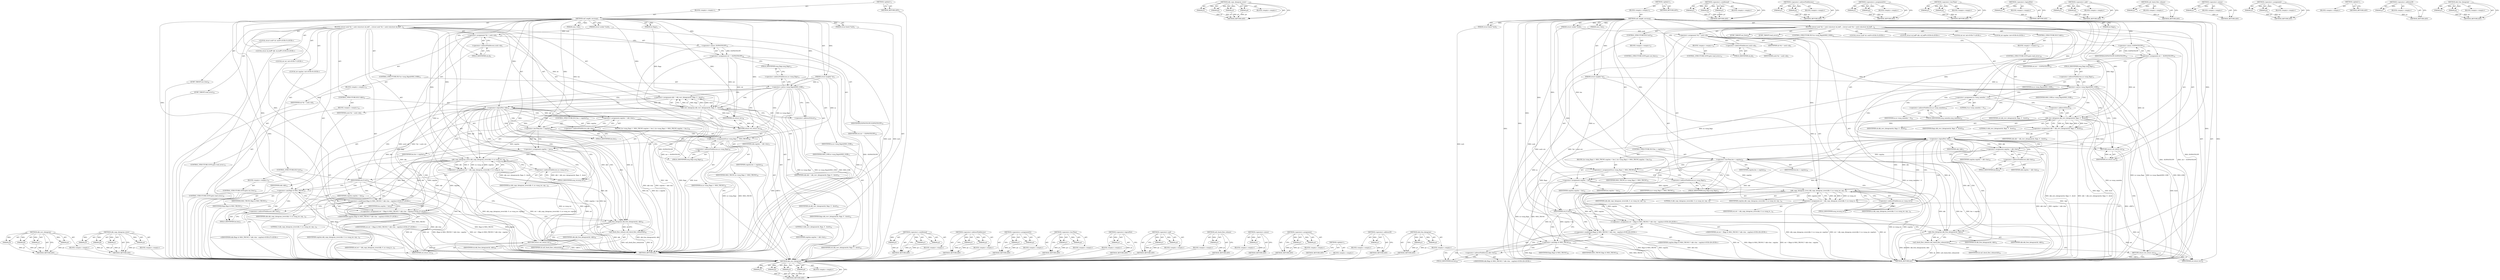 digraph "skb_free_datagram" {
vulnerable_149 [label=<(METHOD,skb_recv_datagram)>];
vulnerable_150 [label=<(PARAM,p1)>];
vulnerable_151 [label=<(PARAM,p2)>];
vulnerable_152 [label=<(PARAM,p3)>];
vulnerable_153 [label=<(PARAM,p4)>];
vulnerable_154 [label=<(BLOCK,&lt;empty&gt;,&lt;empty&gt;)>];
vulnerable_155 [label=<(METHOD_RETURN,ANY)>];
vulnerable_174 [label=<(METHOD,skb_copy_datagram_iovec)>];
vulnerable_175 [label=<(PARAM,p1)>];
vulnerable_176 [label=<(PARAM,p2)>];
vulnerable_177 [label=<(PARAM,p3)>];
vulnerable_178 [label=<(PARAM,p4)>];
vulnerable_179 [label=<(BLOCK,&lt;empty&gt;,&lt;empty&gt;)>];
vulnerable_180 [label=<(METHOD_RETURN,ANY)>];
vulnerable_6 [label=<(METHOD,&lt;global&gt;)<SUB>1</SUB>>];
vulnerable_7 [label=<(BLOCK,&lt;empty&gt;,&lt;empty&gt;)<SUB>1</SUB>>];
vulnerable_8 [label=<(METHOD,caif_seqpkt_recvmsg)<SUB>1</SUB>>];
vulnerable_9 [label=<(PARAM,struct kiocb *iocb)<SUB>1</SUB>>];
vulnerable_10 [label=<(PARAM,struct socket *sock)<SUB>1</SUB>>];
vulnerable_11 [label=<(PARAM,struct msghdr *m)<SUB>2</SUB>>];
vulnerable_12 [label=<(PARAM,size_t len)<SUB>2</SUB>>];
vulnerable_13 [label=<(PARAM,int flags)<SUB>2</SUB>>];
vulnerable_14 [label=<(BLOCK,{
	struct sock *sk = sock-&gt;sk;
	struct sk_buff ...,{
	struct sock *sk = sock-&gt;sk;
	struct sk_buff ...)<SUB>4</SUB>>];
vulnerable_15 [label="<(LOCAL,struct sock* sk: sock*)<SUB>5</SUB>>"];
vulnerable_16 [label=<(&lt;operator&gt;.assignment,*sk = sock-&gt;sk)<SUB>5</SUB>>];
vulnerable_17 [label=<(IDENTIFIER,sk,*sk = sock-&gt;sk)<SUB>5</SUB>>];
vulnerable_18 [label=<(&lt;operator&gt;.indirectFieldAccess,sock-&gt;sk)<SUB>5</SUB>>];
vulnerable_19 [label=<(IDENTIFIER,sock,*sk = sock-&gt;sk)<SUB>5</SUB>>];
vulnerable_20 [label=<(FIELD_IDENTIFIER,sk,sk)<SUB>5</SUB>>];
vulnerable_21 [label="<(LOCAL,struct sk_buff* skb: sk_buff*)<SUB>6</SUB>>"];
vulnerable_22 [label="<(LOCAL,int ret: int)<SUB>7</SUB>>"];
vulnerable_23 [label="<(LOCAL,int copylen: int)<SUB>8</SUB>>"];
vulnerable_24 [label=<(&lt;operator&gt;.assignment,ret = -EOPNOTSUPP)<SUB>10</SUB>>];
vulnerable_25 [label=<(IDENTIFIER,ret,ret = -EOPNOTSUPP)<SUB>10</SUB>>];
vulnerable_26 [label=<(&lt;operator&gt;.minus,-EOPNOTSUPP)<SUB>10</SUB>>];
vulnerable_27 [label=<(IDENTIFIER,EOPNOTSUPP,-EOPNOTSUPP)<SUB>10</SUB>>];
vulnerable_28 [label=<(CONTROL_STRUCTURE,IF,if (m-&gt;msg_flags&amp;MSG_OOB))<SUB>11</SUB>>];
vulnerable_29 [label=<(&lt;operator&gt;.and,m-&gt;msg_flags&amp;MSG_OOB)<SUB>11</SUB>>];
vulnerable_30 [label=<(&lt;operator&gt;.indirectFieldAccess,m-&gt;msg_flags)<SUB>11</SUB>>];
vulnerable_31 [label=<(IDENTIFIER,m,m-&gt;msg_flags&amp;MSG_OOB)<SUB>11</SUB>>];
vulnerable_32 [label=<(FIELD_IDENTIFIER,msg_flags,msg_flags)<SUB>11</SUB>>];
vulnerable_33 [label=<(IDENTIFIER,MSG_OOB,m-&gt;msg_flags&amp;MSG_OOB)<SUB>11</SUB>>];
vulnerable_34 [label=<(BLOCK,&lt;empty&gt;,&lt;empty&gt;)<SUB>12</SUB>>];
vulnerable_35 [label=<(CONTROL_STRUCTURE,GOTO,goto read_error;)<SUB>12</SUB>>];
vulnerable_36 [label=<(&lt;operator&gt;.assignment,skb = skb_recv_datagram(sk, flags, 0 , &amp;ret))<SUB>14</SUB>>];
vulnerable_37 [label=<(IDENTIFIER,skb,skb = skb_recv_datagram(sk, flags, 0 , &amp;ret))<SUB>14</SUB>>];
vulnerable_38 [label=<(skb_recv_datagram,skb_recv_datagram(sk, flags, 0 , &amp;ret))<SUB>14</SUB>>];
vulnerable_39 [label=<(IDENTIFIER,sk,skb_recv_datagram(sk, flags, 0 , &amp;ret))<SUB>14</SUB>>];
vulnerable_40 [label=<(IDENTIFIER,flags,skb_recv_datagram(sk, flags, 0 , &amp;ret))<SUB>14</SUB>>];
vulnerable_41 [label=<(LITERAL,0,skb_recv_datagram(sk, flags, 0 , &amp;ret))<SUB>14</SUB>>];
vulnerable_42 [label=<(&lt;operator&gt;.addressOf,&amp;ret)<SUB>14</SUB>>];
vulnerable_43 [label=<(IDENTIFIER,ret,skb_recv_datagram(sk, flags, 0 , &amp;ret))<SUB>14</SUB>>];
vulnerable_44 [label=<(CONTROL_STRUCTURE,IF,if (!skb))<SUB>15</SUB>>];
vulnerable_45 [label=<(&lt;operator&gt;.logicalNot,!skb)<SUB>15</SUB>>];
vulnerable_46 [label=<(IDENTIFIER,skb,!skb)<SUB>15</SUB>>];
vulnerable_47 [label=<(BLOCK,&lt;empty&gt;,&lt;empty&gt;)<SUB>16</SUB>>];
vulnerable_48 [label=<(CONTROL_STRUCTURE,GOTO,goto read_error;)<SUB>16</SUB>>];
vulnerable_49 [label=<(&lt;operator&gt;.assignment,copylen = skb-&gt;len)<SUB>17</SUB>>];
vulnerable_50 [label=<(IDENTIFIER,copylen,copylen = skb-&gt;len)<SUB>17</SUB>>];
vulnerable_51 [label=<(&lt;operator&gt;.indirectFieldAccess,skb-&gt;len)<SUB>17</SUB>>];
vulnerable_52 [label=<(IDENTIFIER,skb,copylen = skb-&gt;len)<SUB>17</SUB>>];
vulnerable_53 [label=<(FIELD_IDENTIFIER,len,len)<SUB>17</SUB>>];
vulnerable_54 [label=<(CONTROL_STRUCTURE,IF,if (len &lt; copylen))<SUB>18</SUB>>];
vulnerable_55 [label=<(&lt;operator&gt;.lessThan,len &lt; copylen)<SUB>18</SUB>>];
vulnerable_56 [label=<(IDENTIFIER,len,len &lt; copylen)<SUB>18</SUB>>];
vulnerable_57 [label=<(IDENTIFIER,copylen,len &lt; copylen)<SUB>18</SUB>>];
vulnerable_58 [label=<(BLOCK,{
		m-&gt;msg_flags |= MSG_TRUNC;
		copylen = len;
	},{
		m-&gt;msg_flags |= MSG_TRUNC;
		copylen = len;
	})<SUB>18</SUB>>];
vulnerable_59 [label=<(&lt;operators&gt;.assignmentOr,m-&gt;msg_flags |= MSG_TRUNC)<SUB>19</SUB>>];
vulnerable_60 [label=<(&lt;operator&gt;.indirectFieldAccess,m-&gt;msg_flags)<SUB>19</SUB>>];
vulnerable_61 [label=<(IDENTIFIER,m,m-&gt;msg_flags |= MSG_TRUNC)<SUB>19</SUB>>];
vulnerable_62 [label=<(FIELD_IDENTIFIER,msg_flags,msg_flags)<SUB>19</SUB>>];
vulnerable_63 [label=<(IDENTIFIER,MSG_TRUNC,m-&gt;msg_flags |= MSG_TRUNC)<SUB>19</SUB>>];
vulnerable_64 [label=<(&lt;operator&gt;.assignment,copylen = len)<SUB>20</SUB>>];
vulnerable_65 [label=<(IDENTIFIER,copylen,copylen = len)<SUB>20</SUB>>];
vulnerable_66 [label=<(IDENTIFIER,len,copylen = len)<SUB>20</SUB>>];
vulnerable_67 [label=<(&lt;operator&gt;.assignment,ret = skb_copy_datagram_iovec(skb, 0, m-&gt;msg_io...)<SUB>23</SUB>>];
vulnerable_68 [label=<(IDENTIFIER,ret,ret = skb_copy_datagram_iovec(skb, 0, m-&gt;msg_io...)<SUB>23</SUB>>];
vulnerable_69 [label=<(skb_copy_datagram_iovec,skb_copy_datagram_iovec(skb, 0, m-&gt;msg_iov, cop...)<SUB>23</SUB>>];
vulnerable_70 [label=<(IDENTIFIER,skb,skb_copy_datagram_iovec(skb, 0, m-&gt;msg_iov, cop...)<SUB>23</SUB>>];
vulnerable_71 [label=<(LITERAL,0,skb_copy_datagram_iovec(skb, 0, m-&gt;msg_iov, cop...)<SUB>23</SUB>>];
vulnerable_72 [label=<(&lt;operator&gt;.indirectFieldAccess,m-&gt;msg_iov)<SUB>23</SUB>>];
vulnerable_73 [label=<(IDENTIFIER,m,skb_copy_datagram_iovec(skb, 0, m-&gt;msg_iov, cop...)<SUB>23</SUB>>];
vulnerable_74 [label=<(FIELD_IDENTIFIER,msg_iov,msg_iov)<SUB>23</SUB>>];
vulnerable_75 [label=<(IDENTIFIER,copylen,skb_copy_datagram_iovec(skb, 0, m-&gt;msg_iov, cop...)<SUB>23</SUB>>];
vulnerable_76 [label=<(CONTROL_STRUCTURE,IF,if (ret))<SUB>24</SUB>>];
vulnerable_77 [label=<(IDENTIFIER,ret,if (ret))<SUB>24</SUB>>];
vulnerable_78 [label=<(BLOCK,&lt;empty&gt;,&lt;empty&gt;)<SUB>25</SUB>>];
vulnerable_79 [label=<(CONTROL_STRUCTURE,GOTO,goto out_free;)<SUB>25</SUB>>];
vulnerable_80 [label="<(&lt;operator&gt;.assignment,ret = (flags &amp; MSG_TRUNC) ? skb-&gt;len : copylen)<SUB>27</SUB>>"];
vulnerable_81 [label="<(IDENTIFIER,ret,ret = (flags &amp; MSG_TRUNC) ? skb-&gt;len : copylen)<SUB>27</SUB>>"];
vulnerable_82 [label="<(&lt;operator&gt;.conditional,(flags &amp; MSG_TRUNC) ? skb-&gt;len : copylen)<SUB>27</SUB>>"];
vulnerable_83 [label=<(&lt;operator&gt;.and,flags &amp; MSG_TRUNC)<SUB>27</SUB>>];
vulnerable_84 [label=<(IDENTIFIER,flags,flags &amp; MSG_TRUNC)<SUB>27</SUB>>];
vulnerable_85 [label=<(IDENTIFIER,MSG_TRUNC,flags &amp; MSG_TRUNC)<SUB>27</SUB>>];
vulnerable_86 [label=<(&lt;operator&gt;.indirectFieldAccess,skb-&gt;len)<SUB>27</SUB>>];
vulnerable_87 [label="<(IDENTIFIER,skb,(flags &amp; MSG_TRUNC) ? skb-&gt;len : copylen)<SUB>27</SUB>>"];
vulnerable_88 [label=<(FIELD_IDENTIFIER,len,len)<SUB>27</SUB>>];
vulnerable_89 [label="<(IDENTIFIER,copylen,(flags &amp; MSG_TRUNC) ? skb-&gt;len : copylen)<SUB>27</SUB>>"];
vulnerable_90 [label=<(JUMP_TARGET,out_free)<SUB>28</SUB>>];
vulnerable_91 [label=<(skb_free_datagram,skb_free_datagram(sk, skb))<SUB>29</SUB>>];
vulnerable_92 [label=<(IDENTIFIER,sk,skb_free_datagram(sk, skb))<SUB>29</SUB>>];
vulnerable_93 [label=<(IDENTIFIER,skb,skb_free_datagram(sk, skb))<SUB>29</SUB>>];
vulnerable_94 [label=<(caif_check_flow_release,caif_check_flow_release(sk))<SUB>30</SUB>>];
vulnerable_95 [label=<(IDENTIFIER,sk,caif_check_flow_release(sk))<SUB>30</SUB>>];
vulnerable_96 [label=<(RETURN,return ret;,return ret;)<SUB>31</SUB>>];
vulnerable_97 [label=<(IDENTIFIER,ret,return ret;)<SUB>31</SUB>>];
vulnerable_98 [label=<(JUMP_TARGET,read_error)<SUB>33</SUB>>];
vulnerable_99 [label=<(RETURN,return ret;,return ret;)<SUB>34</SUB>>];
vulnerable_100 [label=<(IDENTIFIER,ret,return ret;)<SUB>34</SUB>>];
vulnerable_101 [label=<(METHOD_RETURN,int)<SUB>1</SUB>>];
vulnerable_103 [label=<(METHOD_RETURN,ANY)<SUB>1</SUB>>];
vulnerable_181 [label=<(METHOD,&lt;operator&gt;.conditional)>];
vulnerable_182 [label=<(PARAM,p1)>];
vulnerable_183 [label=<(PARAM,p2)>];
vulnerable_184 [label=<(PARAM,p3)>];
vulnerable_185 [label=<(BLOCK,&lt;empty&gt;,&lt;empty&gt;)>];
vulnerable_186 [label=<(METHOD_RETURN,ANY)>];
vulnerable_135 [label=<(METHOD,&lt;operator&gt;.indirectFieldAccess)>];
vulnerable_136 [label=<(PARAM,p1)>];
vulnerable_137 [label=<(PARAM,p2)>];
vulnerable_138 [label=<(BLOCK,&lt;empty&gt;,&lt;empty&gt;)>];
vulnerable_139 [label=<(METHOD_RETURN,ANY)>];
vulnerable_169 [label=<(METHOD,&lt;operators&gt;.assignmentOr)>];
vulnerable_170 [label=<(PARAM,p1)>];
vulnerable_171 [label=<(PARAM,p2)>];
vulnerable_172 [label=<(BLOCK,&lt;empty&gt;,&lt;empty&gt;)>];
vulnerable_173 [label=<(METHOD_RETURN,ANY)>];
vulnerable_164 [label=<(METHOD,&lt;operator&gt;.lessThan)>];
vulnerable_165 [label=<(PARAM,p1)>];
vulnerable_166 [label=<(PARAM,p2)>];
vulnerable_167 [label=<(BLOCK,&lt;empty&gt;,&lt;empty&gt;)>];
vulnerable_168 [label=<(METHOD_RETURN,ANY)>];
vulnerable_160 [label=<(METHOD,&lt;operator&gt;.logicalNot)>];
vulnerable_161 [label=<(PARAM,p1)>];
vulnerable_162 [label=<(BLOCK,&lt;empty&gt;,&lt;empty&gt;)>];
vulnerable_163 [label=<(METHOD_RETURN,ANY)>];
vulnerable_144 [label=<(METHOD,&lt;operator&gt;.and)>];
vulnerable_145 [label=<(PARAM,p1)>];
vulnerable_146 [label=<(PARAM,p2)>];
vulnerable_147 [label=<(BLOCK,&lt;empty&gt;,&lt;empty&gt;)>];
vulnerable_148 [label=<(METHOD_RETURN,ANY)>];
vulnerable_192 [label=<(METHOD,caif_check_flow_release)>];
vulnerable_193 [label=<(PARAM,p1)>];
vulnerable_194 [label=<(BLOCK,&lt;empty&gt;,&lt;empty&gt;)>];
vulnerable_195 [label=<(METHOD_RETURN,ANY)>];
vulnerable_140 [label=<(METHOD,&lt;operator&gt;.minus)>];
vulnerable_141 [label=<(PARAM,p1)>];
vulnerable_142 [label=<(BLOCK,&lt;empty&gt;,&lt;empty&gt;)>];
vulnerable_143 [label=<(METHOD_RETURN,ANY)>];
vulnerable_130 [label=<(METHOD,&lt;operator&gt;.assignment)>];
vulnerable_131 [label=<(PARAM,p1)>];
vulnerable_132 [label=<(PARAM,p2)>];
vulnerable_133 [label=<(BLOCK,&lt;empty&gt;,&lt;empty&gt;)>];
vulnerable_134 [label=<(METHOD_RETURN,ANY)>];
vulnerable_124 [label=<(METHOD,&lt;global&gt;)<SUB>1</SUB>>];
vulnerable_125 [label=<(BLOCK,&lt;empty&gt;,&lt;empty&gt;)>];
vulnerable_126 [label=<(METHOD_RETURN,ANY)>];
vulnerable_156 [label=<(METHOD,&lt;operator&gt;.addressOf)>];
vulnerable_157 [label=<(PARAM,p1)>];
vulnerable_158 [label=<(BLOCK,&lt;empty&gt;,&lt;empty&gt;)>];
vulnerable_159 [label=<(METHOD_RETURN,ANY)>];
vulnerable_187 [label=<(METHOD,skb_free_datagram)>];
vulnerable_188 [label=<(PARAM,p1)>];
vulnerable_189 [label=<(PARAM,p2)>];
vulnerable_190 [label=<(BLOCK,&lt;empty&gt;,&lt;empty&gt;)>];
vulnerable_191 [label=<(METHOD_RETURN,ANY)>];
fixed_154 [label=<(METHOD,skb_recv_datagram)>];
fixed_155 [label=<(PARAM,p1)>];
fixed_156 [label=<(PARAM,p2)>];
fixed_157 [label=<(PARAM,p3)>];
fixed_158 [label=<(PARAM,p4)>];
fixed_159 [label=<(BLOCK,&lt;empty&gt;,&lt;empty&gt;)>];
fixed_160 [label=<(METHOD_RETURN,ANY)>];
fixed_179 [label=<(METHOD,skb_copy_datagram_iovec)>];
fixed_180 [label=<(PARAM,p1)>];
fixed_181 [label=<(PARAM,p2)>];
fixed_182 [label=<(PARAM,p3)>];
fixed_183 [label=<(PARAM,p4)>];
fixed_184 [label=<(BLOCK,&lt;empty&gt;,&lt;empty&gt;)>];
fixed_185 [label=<(METHOD_RETURN,ANY)>];
fixed_6 [label=<(METHOD,&lt;global&gt;)<SUB>1</SUB>>];
fixed_7 [label=<(BLOCK,&lt;empty&gt;,&lt;empty&gt;)<SUB>1</SUB>>];
fixed_8 [label=<(METHOD,caif_seqpkt_recvmsg)<SUB>1</SUB>>];
fixed_9 [label=<(PARAM,struct kiocb *iocb)<SUB>1</SUB>>];
fixed_10 [label=<(PARAM,struct socket *sock)<SUB>1</SUB>>];
fixed_11 [label=<(PARAM,struct msghdr *m)<SUB>2</SUB>>];
fixed_12 [label=<(PARAM,size_t len)<SUB>2</SUB>>];
fixed_13 [label=<(PARAM,int flags)<SUB>2</SUB>>];
fixed_14 [label=<(BLOCK,{
	struct sock *sk = sock-&gt;sk;
	struct sk_buff ...,{
	struct sock *sk = sock-&gt;sk;
	struct sk_buff ...)<SUB>4</SUB>>];
fixed_15 [label="<(LOCAL,struct sock* sk: sock*)<SUB>5</SUB>>"];
fixed_16 [label=<(&lt;operator&gt;.assignment,*sk = sock-&gt;sk)<SUB>5</SUB>>];
fixed_17 [label=<(IDENTIFIER,sk,*sk = sock-&gt;sk)<SUB>5</SUB>>];
fixed_18 [label=<(&lt;operator&gt;.indirectFieldAccess,sock-&gt;sk)<SUB>5</SUB>>];
fixed_19 [label=<(IDENTIFIER,sock,*sk = sock-&gt;sk)<SUB>5</SUB>>];
fixed_20 [label=<(FIELD_IDENTIFIER,sk,sk)<SUB>5</SUB>>];
fixed_21 [label="<(LOCAL,struct sk_buff* skb: sk_buff*)<SUB>6</SUB>>"];
fixed_22 [label="<(LOCAL,int ret: int)<SUB>7</SUB>>"];
fixed_23 [label="<(LOCAL,int copylen: int)<SUB>8</SUB>>"];
fixed_24 [label=<(&lt;operator&gt;.assignment,ret = -EOPNOTSUPP)<SUB>10</SUB>>];
fixed_25 [label=<(IDENTIFIER,ret,ret = -EOPNOTSUPP)<SUB>10</SUB>>];
fixed_26 [label=<(&lt;operator&gt;.minus,-EOPNOTSUPP)<SUB>10</SUB>>];
fixed_27 [label=<(IDENTIFIER,EOPNOTSUPP,-EOPNOTSUPP)<SUB>10</SUB>>];
fixed_28 [label=<(CONTROL_STRUCTURE,IF,if (m-&gt;msg_flags&amp;MSG_OOB))<SUB>11</SUB>>];
fixed_29 [label=<(&lt;operator&gt;.and,m-&gt;msg_flags&amp;MSG_OOB)<SUB>11</SUB>>];
fixed_30 [label=<(&lt;operator&gt;.indirectFieldAccess,m-&gt;msg_flags)<SUB>11</SUB>>];
fixed_31 [label=<(IDENTIFIER,m,m-&gt;msg_flags&amp;MSG_OOB)<SUB>11</SUB>>];
fixed_32 [label=<(FIELD_IDENTIFIER,msg_flags,msg_flags)<SUB>11</SUB>>];
fixed_33 [label=<(IDENTIFIER,MSG_OOB,m-&gt;msg_flags&amp;MSG_OOB)<SUB>11</SUB>>];
fixed_34 [label=<(BLOCK,&lt;empty&gt;,&lt;empty&gt;)<SUB>12</SUB>>];
fixed_35 [label=<(CONTROL_STRUCTURE,GOTO,goto read_error;)<SUB>12</SUB>>];
fixed_36 [label=<(&lt;operator&gt;.assignment,m-&gt;msg_namelen = 0)<SUB>14</SUB>>];
fixed_37 [label=<(&lt;operator&gt;.indirectFieldAccess,m-&gt;msg_namelen)<SUB>14</SUB>>];
fixed_38 [label=<(IDENTIFIER,m,m-&gt;msg_namelen = 0)<SUB>14</SUB>>];
fixed_39 [label=<(FIELD_IDENTIFIER,msg_namelen,msg_namelen)<SUB>14</SUB>>];
fixed_40 [label=<(LITERAL,0,m-&gt;msg_namelen = 0)<SUB>14</SUB>>];
fixed_41 [label=<(&lt;operator&gt;.assignment,skb = skb_recv_datagram(sk, flags, 0 , &amp;ret))<SUB>16</SUB>>];
fixed_42 [label=<(IDENTIFIER,skb,skb = skb_recv_datagram(sk, flags, 0 , &amp;ret))<SUB>16</SUB>>];
fixed_43 [label=<(skb_recv_datagram,skb_recv_datagram(sk, flags, 0 , &amp;ret))<SUB>16</SUB>>];
fixed_44 [label=<(IDENTIFIER,sk,skb_recv_datagram(sk, flags, 0 , &amp;ret))<SUB>16</SUB>>];
fixed_45 [label=<(IDENTIFIER,flags,skb_recv_datagram(sk, flags, 0 , &amp;ret))<SUB>16</SUB>>];
fixed_46 [label=<(LITERAL,0,skb_recv_datagram(sk, flags, 0 , &amp;ret))<SUB>16</SUB>>];
fixed_47 [label=<(&lt;operator&gt;.addressOf,&amp;ret)<SUB>16</SUB>>];
fixed_48 [label=<(IDENTIFIER,ret,skb_recv_datagram(sk, flags, 0 , &amp;ret))<SUB>16</SUB>>];
fixed_49 [label=<(CONTROL_STRUCTURE,IF,if (!skb))<SUB>17</SUB>>];
fixed_50 [label=<(&lt;operator&gt;.logicalNot,!skb)<SUB>17</SUB>>];
fixed_51 [label=<(IDENTIFIER,skb,!skb)<SUB>17</SUB>>];
fixed_52 [label=<(BLOCK,&lt;empty&gt;,&lt;empty&gt;)<SUB>18</SUB>>];
fixed_53 [label=<(CONTROL_STRUCTURE,GOTO,goto read_error;)<SUB>18</SUB>>];
fixed_54 [label=<(&lt;operator&gt;.assignment,copylen = skb-&gt;len)<SUB>19</SUB>>];
fixed_55 [label=<(IDENTIFIER,copylen,copylen = skb-&gt;len)<SUB>19</SUB>>];
fixed_56 [label=<(&lt;operator&gt;.indirectFieldAccess,skb-&gt;len)<SUB>19</SUB>>];
fixed_57 [label=<(IDENTIFIER,skb,copylen = skb-&gt;len)<SUB>19</SUB>>];
fixed_58 [label=<(FIELD_IDENTIFIER,len,len)<SUB>19</SUB>>];
fixed_59 [label=<(CONTROL_STRUCTURE,IF,if (len &lt; copylen))<SUB>20</SUB>>];
fixed_60 [label=<(&lt;operator&gt;.lessThan,len &lt; copylen)<SUB>20</SUB>>];
fixed_61 [label=<(IDENTIFIER,len,len &lt; copylen)<SUB>20</SUB>>];
fixed_62 [label=<(IDENTIFIER,copylen,len &lt; copylen)<SUB>20</SUB>>];
fixed_63 [label=<(BLOCK,{
		m-&gt;msg_flags |= MSG_TRUNC;
		copylen = len;
	},{
		m-&gt;msg_flags |= MSG_TRUNC;
		copylen = len;
	})<SUB>20</SUB>>];
fixed_64 [label=<(&lt;operators&gt;.assignmentOr,m-&gt;msg_flags |= MSG_TRUNC)<SUB>21</SUB>>];
fixed_65 [label=<(&lt;operator&gt;.indirectFieldAccess,m-&gt;msg_flags)<SUB>21</SUB>>];
fixed_66 [label=<(IDENTIFIER,m,m-&gt;msg_flags |= MSG_TRUNC)<SUB>21</SUB>>];
fixed_67 [label=<(FIELD_IDENTIFIER,msg_flags,msg_flags)<SUB>21</SUB>>];
fixed_68 [label=<(IDENTIFIER,MSG_TRUNC,m-&gt;msg_flags |= MSG_TRUNC)<SUB>21</SUB>>];
fixed_69 [label=<(&lt;operator&gt;.assignment,copylen = len)<SUB>22</SUB>>];
fixed_70 [label=<(IDENTIFIER,copylen,copylen = len)<SUB>22</SUB>>];
fixed_71 [label=<(IDENTIFIER,len,copylen = len)<SUB>22</SUB>>];
fixed_72 [label=<(&lt;operator&gt;.assignment,ret = skb_copy_datagram_iovec(skb, 0, m-&gt;msg_io...)<SUB>25</SUB>>];
fixed_73 [label=<(IDENTIFIER,ret,ret = skb_copy_datagram_iovec(skb, 0, m-&gt;msg_io...)<SUB>25</SUB>>];
fixed_74 [label=<(skb_copy_datagram_iovec,skb_copy_datagram_iovec(skb, 0, m-&gt;msg_iov, cop...)<SUB>25</SUB>>];
fixed_75 [label=<(IDENTIFIER,skb,skb_copy_datagram_iovec(skb, 0, m-&gt;msg_iov, cop...)<SUB>25</SUB>>];
fixed_76 [label=<(LITERAL,0,skb_copy_datagram_iovec(skb, 0, m-&gt;msg_iov, cop...)<SUB>25</SUB>>];
fixed_77 [label=<(&lt;operator&gt;.indirectFieldAccess,m-&gt;msg_iov)<SUB>25</SUB>>];
fixed_78 [label=<(IDENTIFIER,m,skb_copy_datagram_iovec(skb, 0, m-&gt;msg_iov, cop...)<SUB>25</SUB>>];
fixed_79 [label=<(FIELD_IDENTIFIER,msg_iov,msg_iov)<SUB>25</SUB>>];
fixed_80 [label=<(IDENTIFIER,copylen,skb_copy_datagram_iovec(skb, 0, m-&gt;msg_iov, cop...)<SUB>25</SUB>>];
fixed_81 [label=<(CONTROL_STRUCTURE,IF,if (ret))<SUB>26</SUB>>];
fixed_82 [label=<(IDENTIFIER,ret,if (ret))<SUB>26</SUB>>];
fixed_83 [label=<(BLOCK,&lt;empty&gt;,&lt;empty&gt;)<SUB>27</SUB>>];
fixed_84 [label=<(CONTROL_STRUCTURE,GOTO,goto out_free;)<SUB>27</SUB>>];
fixed_85 [label="<(&lt;operator&gt;.assignment,ret = (flags &amp; MSG_TRUNC) ? skb-&gt;len : copylen)<SUB>29</SUB>>"];
fixed_86 [label="<(IDENTIFIER,ret,ret = (flags &amp; MSG_TRUNC) ? skb-&gt;len : copylen)<SUB>29</SUB>>"];
fixed_87 [label="<(&lt;operator&gt;.conditional,(flags &amp; MSG_TRUNC) ? skb-&gt;len : copylen)<SUB>29</SUB>>"];
fixed_88 [label=<(&lt;operator&gt;.and,flags &amp; MSG_TRUNC)<SUB>29</SUB>>];
fixed_89 [label=<(IDENTIFIER,flags,flags &amp; MSG_TRUNC)<SUB>29</SUB>>];
fixed_90 [label=<(IDENTIFIER,MSG_TRUNC,flags &amp; MSG_TRUNC)<SUB>29</SUB>>];
fixed_91 [label=<(&lt;operator&gt;.indirectFieldAccess,skb-&gt;len)<SUB>29</SUB>>];
fixed_92 [label="<(IDENTIFIER,skb,(flags &amp; MSG_TRUNC) ? skb-&gt;len : copylen)<SUB>29</SUB>>"];
fixed_93 [label=<(FIELD_IDENTIFIER,len,len)<SUB>29</SUB>>];
fixed_94 [label="<(IDENTIFIER,copylen,(flags &amp; MSG_TRUNC) ? skb-&gt;len : copylen)<SUB>29</SUB>>"];
fixed_95 [label=<(JUMP_TARGET,out_free)<SUB>30</SUB>>];
fixed_96 [label=<(skb_free_datagram,skb_free_datagram(sk, skb))<SUB>31</SUB>>];
fixed_97 [label=<(IDENTIFIER,sk,skb_free_datagram(sk, skb))<SUB>31</SUB>>];
fixed_98 [label=<(IDENTIFIER,skb,skb_free_datagram(sk, skb))<SUB>31</SUB>>];
fixed_99 [label=<(caif_check_flow_release,caif_check_flow_release(sk))<SUB>32</SUB>>];
fixed_100 [label=<(IDENTIFIER,sk,caif_check_flow_release(sk))<SUB>32</SUB>>];
fixed_101 [label=<(RETURN,return ret;,return ret;)<SUB>33</SUB>>];
fixed_102 [label=<(IDENTIFIER,ret,return ret;)<SUB>33</SUB>>];
fixed_103 [label=<(JUMP_TARGET,read_error)<SUB>35</SUB>>];
fixed_104 [label=<(RETURN,return ret;,return ret;)<SUB>36</SUB>>];
fixed_105 [label=<(IDENTIFIER,ret,return ret;)<SUB>36</SUB>>];
fixed_106 [label=<(METHOD_RETURN,int)<SUB>1</SUB>>];
fixed_108 [label=<(METHOD_RETURN,ANY)<SUB>1</SUB>>];
fixed_186 [label=<(METHOD,&lt;operator&gt;.conditional)>];
fixed_187 [label=<(PARAM,p1)>];
fixed_188 [label=<(PARAM,p2)>];
fixed_189 [label=<(PARAM,p3)>];
fixed_190 [label=<(BLOCK,&lt;empty&gt;,&lt;empty&gt;)>];
fixed_191 [label=<(METHOD_RETURN,ANY)>];
fixed_140 [label=<(METHOD,&lt;operator&gt;.indirectFieldAccess)>];
fixed_141 [label=<(PARAM,p1)>];
fixed_142 [label=<(PARAM,p2)>];
fixed_143 [label=<(BLOCK,&lt;empty&gt;,&lt;empty&gt;)>];
fixed_144 [label=<(METHOD_RETURN,ANY)>];
fixed_174 [label=<(METHOD,&lt;operators&gt;.assignmentOr)>];
fixed_175 [label=<(PARAM,p1)>];
fixed_176 [label=<(PARAM,p2)>];
fixed_177 [label=<(BLOCK,&lt;empty&gt;,&lt;empty&gt;)>];
fixed_178 [label=<(METHOD_RETURN,ANY)>];
fixed_169 [label=<(METHOD,&lt;operator&gt;.lessThan)>];
fixed_170 [label=<(PARAM,p1)>];
fixed_171 [label=<(PARAM,p2)>];
fixed_172 [label=<(BLOCK,&lt;empty&gt;,&lt;empty&gt;)>];
fixed_173 [label=<(METHOD_RETURN,ANY)>];
fixed_165 [label=<(METHOD,&lt;operator&gt;.logicalNot)>];
fixed_166 [label=<(PARAM,p1)>];
fixed_167 [label=<(BLOCK,&lt;empty&gt;,&lt;empty&gt;)>];
fixed_168 [label=<(METHOD_RETURN,ANY)>];
fixed_149 [label=<(METHOD,&lt;operator&gt;.and)>];
fixed_150 [label=<(PARAM,p1)>];
fixed_151 [label=<(PARAM,p2)>];
fixed_152 [label=<(BLOCK,&lt;empty&gt;,&lt;empty&gt;)>];
fixed_153 [label=<(METHOD_RETURN,ANY)>];
fixed_197 [label=<(METHOD,caif_check_flow_release)>];
fixed_198 [label=<(PARAM,p1)>];
fixed_199 [label=<(BLOCK,&lt;empty&gt;,&lt;empty&gt;)>];
fixed_200 [label=<(METHOD_RETURN,ANY)>];
fixed_145 [label=<(METHOD,&lt;operator&gt;.minus)>];
fixed_146 [label=<(PARAM,p1)>];
fixed_147 [label=<(BLOCK,&lt;empty&gt;,&lt;empty&gt;)>];
fixed_148 [label=<(METHOD_RETURN,ANY)>];
fixed_135 [label=<(METHOD,&lt;operator&gt;.assignment)>];
fixed_136 [label=<(PARAM,p1)>];
fixed_137 [label=<(PARAM,p2)>];
fixed_138 [label=<(BLOCK,&lt;empty&gt;,&lt;empty&gt;)>];
fixed_139 [label=<(METHOD_RETURN,ANY)>];
fixed_129 [label=<(METHOD,&lt;global&gt;)<SUB>1</SUB>>];
fixed_130 [label=<(BLOCK,&lt;empty&gt;,&lt;empty&gt;)>];
fixed_131 [label=<(METHOD_RETURN,ANY)>];
fixed_161 [label=<(METHOD,&lt;operator&gt;.addressOf)>];
fixed_162 [label=<(PARAM,p1)>];
fixed_163 [label=<(BLOCK,&lt;empty&gt;,&lt;empty&gt;)>];
fixed_164 [label=<(METHOD_RETURN,ANY)>];
fixed_192 [label=<(METHOD,skb_free_datagram)>];
fixed_193 [label=<(PARAM,p1)>];
fixed_194 [label=<(PARAM,p2)>];
fixed_195 [label=<(BLOCK,&lt;empty&gt;,&lt;empty&gt;)>];
fixed_196 [label=<(METHOD_RETURN,ANY)>];
vulnerable_149 -> vulnerable_150  [key=0, label="AST: "];
vulnerable_149 -> vulnerable_150  [key=1, label="DDG: "];
vulnerable_149 -> vulnerable_154  [key=0, label="AST: "];
vulnerable_149 -> vulnerable_151  [key=0, label="AST: "];
vulnerable_149 -> vulnerable_151  [key=1, label="DDG: "];
vulnerable_149 -> vulnerable_155  [key=0, label="AST: "];
vulnerable_149 -> vulnerable_155  [key=1, label="CFG: "];
vulnerable_149 -> vulnerable_152  [key=0, label="AST: "];
vulnerable_149 -> vulnerable_152  [key=1, label="DDG: "];
vulnerable_149 -> vulnerable_153  [key=0, label="AST: "];
vulnerable_149 -> vulnerable_153  [key=1, label="DDG: "];
vulnerable_150 -> vulnerable_155  [key=0, label="DDG: p1"];
vulnerable_151 -> vulnerable_155  [key=0, label="DDG: p2"];
vulnerable_152 -> vulnerable_155  [key=0, label="DDG: p3"];
vulnerable_153 -> vulnerable_155  [key=0, label="DDG: p4"];
vulnerable_154 -> fixed_154  [key=0];
vulnerable_155 -> fixed_154  [key=0];
vulnerable_174 -> vulnerable_175  [key=0, label="AST: "];
vulnerable_174 -> vulnerable_175  [key=1, label="DDG: "];
vulnerable_174 -> vulnerable_179  [key=0, label="AST: "];
vulnerable_174 -> vulnerable_176  [key=0, label="AST: "];
vulnerable_174 -> vulnerable_176  [key=1, label="DDG: "];
vulnerable_174 -> vulnerable_180  [key=0, label="AST: "];
vulnerable_174 -> vulnerable_180  [key=1, label="CFG: "];
vulnerable_174 -> vulnerable_177  [key=0, label="AST: "];
vulnerable_174 -> vulnerable_177  [key=1, label="DDG: "];
vulnerable_174 -> vulnerable_178  [key=0, label="AST: "];
vulnerable_174 -> vulnerable_178  [key=1, label="DDG: "];
vulnerable_175 -> vulnerable_180  [key=0, label="DDG: p1"];
vulnerable_176 -> vulnerable_180  [key=0, label="DDG: p2"];
vulnerable_177 -> vulnerable_180  [key=0, label="DDG: p3"];
vulnerable_178 -> vulnerable_180  [key=0, label="DDG: p4"];
vulnerable_179 -> fixed_154  [key=0];
vulnerable_180 -> fixed_154  [key=0];
vulnerable_6 -> vulnerable_7  [key=0, label="AST: "];
vulnerable_6 -> vulnerable_103  [key=0, label="AST: "];
vulnerable_6 -> vulnerable_103  [key=1, label="CFG: "];
vulnerable_7 -> vulnerable_8  [key=0, label="AST: "];
vulnerable_8 -> vulnerable_9  [key=0, label="AST: "];
vulnerable_8 -> vulnerable_9  [key=1, label="DDG: "];
vulnerable_8 -> vulnerable_10  [key=0, label="AST: "];
vulnerable_8 -> vulnerable_10  [key=1, label="DDG: "];
vulnerable_8 -> vulnerable_11  [key=0, label="AST: "];
vulnerable_8 -> vulnerable_11  [key=1, label="DDG: "];
vulnerable_8 -> vulnerable_12  [key=0, label="AST: "];
vulnerable_8 -> vulnerable_12  [key=1, label="DDG: "];
vulnerable_8 -> vulnerable_13  [key=0, label="AST: "];
vulnerable_8 -> vulnerable_13  [key=1, label="DDG: "];
vulnerable_8 -> vulnerable_14  [key=0, label="AST: "];
vulnerable_8 -> vulnerable_101  [key=0, label="AST: "];
vulnerable_8 -> vulnerable_20  [key=0, label="CFG: "];
vulnerable_8 -> vulnerable_80  [key=0, label="DDG: "];
vulnerable_8 -> vulnerable_77  [key=0, label="DDG: "];
vulnerable_8 -> vulnerable_91  [key=0, label="DDG: "];
vulnerable_8 -> vulnerable_94  [key=0, label="DDG: "];
vulnerable_8 -> vulnerable_97  [key=0, label="DDG: "];
vulnerable_8 -> vulnerable_100  [key=0, label="DDG: "];
vulnerable_8 -> vulnerable_26  [key=0, label="DDG: "];
vulnerable_8 -> vulnerable_29  [key=0, label="DDG: "];
vulnerable_8 -> vulnerable_38  [key=0, label="DDG: "];
vulnerable_8 -> vulnerable_45  [key=0, label="DDG: "];
vulnerable_8 -> vulnerable_55  [key=0, label="DDG: "];
vulnerable_8 -> vulnerable_59  [key=0, label="DDG: "];
vulnerable_8 -> vulnerable_64  [key=0, label="DDG: "];
vulnerable_8 -> vulnerable_69  [key=0, label="DDG: "];
vulnerable_8 -> vulnerable_82  [key=0, label="DDG: "];
vulnerable_8 -> vulnerable_83  [key=0, label="DDG: "];
vulnerable_9 -> vulnerable_101  [key=0, label="DDG: iocb"];
vulnerable_10 -> vulnerable_101  [key=0, label="DDG: sock"];
vulnerable_10 -> vulnerable_16  [key=0, label="DDG: sock"];
vulnerable_11 -> vulnerable_101  [key=0, label="DDG: m"];
vulnerable_11 -> vulnerable_29  [key=0, label="DDG: m"];
vulnerable_11 -> vulnerable_69  [key=0, label="DDG: m"];
vulnerable_11 -> vulnerable_59  [key=0, label="DDG: m"];
vulnerable_12 -> vulnerable_55  [key=0, label="DDG: len"];
vulnerable_13 -> vulnerable_38  [key=0, label="DDG: flags"];
vulnerable_14 -> vulnerable_15  [key=0, label="AST: "];
vulnerable_14 -> vulnerable_16  [key=0, label="AST: "];
vulnerable_14 -> vulnerable_21  [key=0, label="AST: "];
vulnerable_14 -> vulnerable_22  [key=0, label="AST: "];
vulnerable_14 -> vulnerable_23  [key=0, label="AST: "];
vulnerable_14 -> vulnerable_24  [key=0, label="AST: "];
vulnerable_14 -> vulnerable_28  [key=0, label="AST: "];
vulnerable_14 -> vulnerable_36  [key=0, label="AST: "];
vulnerable_14 -> vulnerable_44  [key=0, label="AST: "];
vulnerable_14 -> vulnerable_49  [key=0, label="AST: "];
vulnerable_14 -> vulnerable_54  [key=0, label="AST: "];
vulnerable_14 -> vulnerable_67  [key=0, label="AST: "];
vulnerable_14 -> vulnerable_76  [key=0, label="AST: "];
vulnerable_14 -> vulnerable_80  [key=0, label="AST: "];
vulnerable_14 -> vulnerable_90  [key=0, label="AST: "];
vulnerable_14 -> vulnerable_91  [key=0, label="AST: "];
vulnerable_14 -> vulnerable_94  [key=0, label="AST: "];
vulnerable_14 -> vulnerable_96  [key=0, label="AST: "];
vulnerable_14 -> vulnerable_98  [key=0, label="AST: "];
vulnerable_14 -> vulnerable_99  [key=0, label="AST: "];
vulnerable_15 -> fixed_154  [key=0];
vulnerable_16 -> vulnerable_17  [key=0, label="AST: "];
vulnerable_16 -> vulnerable_18  [key=0, label="AST: "];
vulnerable_16 -> vulnerable_26  [key=0, label="CFG: "];
vulnerable_16 -> vulnerable_101  [key=0, label="DDG: sock-&gt;sk"];
vulnerable_16 -> vulnerable_101  [key=1, label="DDG: *sk = sock-&gt;sk"];
vulnerable_16 -> vulnerable_38  [key=0, label="DDG: sk"];
vulnerable_17 -> fixed_154  [key=0];
vulnerable_18 -> vulnerable_19  [key=0, label="AST: "];
vulnerable_18 -> vulnerable_20  [key=0, label="AST: "];
vulnerable_18 -> vulnerable_16  [key=0, label="CFG: "];
vulnerable_19 -> fixed_154  [key=0];
vulnerable_20 -> vulnerable_18  [key=0, label="CFG: "];
vulnerable_21 -> fixed_154  [key=0];
vulnerable_22 -> fixed_154  [key=0];
vulnerable_23 -> fixed_154  [key=0];
vulnerable_24 -> vulnerable_25  [key=0, label="AST: "];
vulnerable_24 -> vulnerable_26  [key=0, label="AST: "];
vulnerable_24 -> vulnerable_32  [key=0, label="CFG: "];
vulnerable_24 -> vulnerable_101  [key=0, label="DDG: -EOPNOTSUPP"];
vulnerable_24 -> vulnerable_101  [key=1, label="DDG: ret = -EOPNOTSUPP"];
vulnerable_24 -> vulnerable_100  [key=0, label="DDG: ret"];
vulnerable_24 -> vulnerable_38  [key=0, label="DDG: ret"];
vulnerable_25 -> fixed_154  [key=0];
vulnerable_26 -> vulnerable_27  [key=0, label="AST: "];
vulnerable_26 -> vulnerable_24  [key=0, label="CFG: "];
vulnerable_26 -> vulnerable_24  [key=1, label="DDG: EOPNOTSUPP"];
vulnerable_26 -> vulnerable_101  [key=0, label="DDG: EOPNOTSUPP"];
vulnerable_27 -> fixed_154  [key=0];
vulnerable_28 -> vulnerable_29  [key=0, label="AST: "];
vulnerable_28 -> vulnerable_34  [key=0, label="AST: "];
vulnerable_29 -> vulnerable_30  [key=0, label="AST: "];
vulnerable_29 -> vulnerable_33  [key=0, label="AST: "];
vulnerable_29 -> vulnerable_99  [key=0, label="CFG: "];
vulnerable_29 -> vulnerable_99  [key=1, label="CDG: "];
vulnerable_29 -> vulnerable_42  [key=0, label="CFG: "];
vulnerable_29 -> vulnerable_42  [key=1, label="CDG: "];
vulnerable_29 -> vulnerable_101  [key=0, label="DDG: m-&gt;msg_flags"];
vulnerable_29 -> vulnerable_101  [key=1, label="DDG: m-&gt;msg_flags&amp;MSG_OOB"];
vulnerable_29 -> vulnerable_101  [key=2, label="DDG: MSG_OOB"];
vulnerable_29 -> vulnerable_59  [key=0, label="DDG: m-&gt;msg_flags"];
vulnerable_29 -> vulnerable_38  [key=0, label="CDG: "];
vulnerable_29 -> vulnerable_45  [key=0, label="CDG: "];
vulnerable_29 -> vulnerable_36  [key=0, label="CDG: "];
vulnerable_30 -> vulnerable_31  [key=0, label="AST: "];
vulnerable_30 -> vulnerable_32  [key=0, label="AST: "];
vulnerable_30 -> vulnerable_29  [key=0, label="CFG: "];
vulnerable_31 -> fixed_154  [key=0];
vulnerable_32 -> vulnerable_30  [key=0, label="CFG: "];
vulnerable_33 -> fixed_154  [key=0];
vulnerable_34 -> vulnerable_35  [key=0, label="AST: "];
vulnerable_35 -> fixed_154  [key=0];
vulnerable_36 -> vulnerable_37  [key=0, label="AST: "];
vulnerable_36 -> vulnerable_38  [key=0, label="AST: "];
vulnerable_36 -> vulnerable_45  [key=0, label="CFG: "];
vulnerable_36 -> vulnerable_45  [key=1, label="DDG: skb"];
vulnerable_36 -> vulnerable_101  [key=0, label="DDG: skb_recv_datagram(sk, flags, 0 , &amp;ret)"];
vulnerable_36 -> vulnerable_101  [key=1, label="DDG: skb = skb_recv_datagram(sk, flags, 0 , &amp;ret)"];
vulnerable_37 -> fixed_154  [key=0];
vulnerable_38 -> vulnerable_39  [key=0, label="AST: "];
vulnerable_38 -> vulnerable_40  [key=0, label="AST: "];
vulnerable_38 -> vulnerable_41  [key=0, label="AST: "];
vulnerable_38 -> vulnerable_42  [key=0, label="AST: "];
vulnerable_38 -> vulnerable_36  [key=0, label="CFG: "];
vulnerable_38 -> vulnerable_36  [key=1, label="DDG: sk"];
vulnerable_38 -> vulnerable_36  [key=2, label="DDG: flags"];
vulnerable_38 -> vulnerable_36  [key=3, label="DDG: 0"];
vulnerable_38 -> vulnerable_36  [key=4, label="DDG: &amp;ret"];
vulnerable_38 -> vulnerable_101  [key=0, label="DDG: flags"];
vulnerable_38 -> vulnerable_101  [key=1, label="DDG: &amp;ret"];
vulnerable_38 -> vulnerable_91  [key=0, label="DDG: sk"];
vulnerable_38 -> vulnerable_97  [key=0, label="DDG: &amp;ret"];
vulnerable_38 -> vulnerable_100  [key=0, label="DDG: &amp;ret"];
vulnerable_38 -> vulnerable_83  [key=0, label="DDG: flags"];
vulnerable_39 -> fixed_154  [key=0];
vulnerable_40 -> fixed_154  [key=0];
vulnerable_41 -> fixed_154  [key=0];
vulnerable_42 -> vulnerable_43  [key=0, label="AST: "];
vulnerable_42 -> vulnerable_38  [key=0, label="CFG: "];
vulnerable_43 -> fixed_154  [key=0];
vulnerable_44 -> vulnerable_45  [key=0, label="AST: "];
vulnerable_44 -> vulnerable_47  [key=0, label="AST: "];
vulnerable_45 -> vulnerable_46  [key=0, label="AST: "];
vulnerable_45 -> vulnerable_99  [key=0, label="CFG: "];
vulnerable_45 -> vulnerable_99  [key=1, label="CDG: "];
vulnerable_45 -> vulnerable_53  [key=0, label="CFG: "];
vulnerable_45 -> vulnerable_53  [key=1, label="CDG: "];
vulnerable_45 -> vulnerable_101  [key=0, label="DDG: !skb"];
vulnerable_45 -> vulnerable_49  [key=0, label="DDG: skb"];
vulnerable_45 -> vulnerable_49  [key=1, label="CDG: "];
vulnerable_45 -> vulnerable_80  [key=0, label="DDG: skb"];
vulnerable_45 -> vulnerable_91  [key=0, label="DDG: skb"];
vulnerable_45 -> vulnerable_91  [key=1, label="CDG: "];
vulnerable_45 -> vulnerable_69  [key=0, label="DDG: skb"];
vulnerable_45 -> vulnerable_69  [key=1, label="CDG: "];
vulnerable_45 -> vulnerable_82  [key=0, label="DDG: skb"];
vulnerable_45 -> vulnerable_94  [key=0, label="CDG: "];
vulnerable_45 -> vulnerable_96  [key=0, label="CDG: "];
vulnerable_45 -> vulnerable_77  [key=0, label="CDG: "];
vulnerable_45 -> vulnerable_51  [key=0, label="CDG: "];
vulnerable_45 -> vulnerable_72  [key=0, label="CDG: "];
vulnerable_45 -> vulnerable_67  [key=0, label="CDG: "];
vulnerable_45 -> vulnerable_74  [key=0, label="CDG: "];
vulnerable_45 -> vulnerable_55  [key=0, label="CDG: "];
vulnerable_46 -> fixed_154  [key=0];
vulnerable_47 -> vulnerable_48  [key=0, label="AST: "];
vulnerable_48 -> fixed_154  [key=0];
vulnerable_49 -> vulnerable_50  [key=0, label="AST: "];
vulnerable_49 -> vulnerable_51  [key=0, label="AST: "];
vulnerable_49 -> vulnerable_55  [key=0, label="CFG: "];
vulnerable_49 -> vulnerable_55  [key=1, label="DDG: copylen"];
vulnerable_49 -> vulnerable_101  [key=0, label="DDG: skb-&gt;len"];
vulnerable_49 -> vulnerable_101  [key=1, label="DDG: copylen = skb-&gt;len"];
vulnerable_50 -> fixed_154  [key=0];
vulnerable_51 -> vulnerable_52  [key=0, label="AST: "];
vulnerable_51 -> vulnerable_53  [key=0, label="AST: "];
vulnerable_51 -> vulnerable_49  [key=0, label="CFG: "];
vulnerable_52 -> fixed_154  [key=0];
vulnerable_53 -> vulnerable_51  [key=0, label="CFG: "];
vulnerable_54 -> vulnerable_55  [key=0, label="AST: "];
vulnerable_54 -> vulnerable_58  [key=0, label="AST: "];
vulnerable_55 -> vulnerable_56  [key=0, label="AST: "];
vulnerable_55 -> vulnerable_57  [key=0, label="AST: "];
vulnerable_55 -> vulnerable_62  [key=0, label="CFG: "];
vulnerable_55 -> vulnerable_62  [key=1, label="CDG: "];
vulnerable_55 -> vulnerable_74  [key=0, label="CFG: "];
vulnerable_55 -> vulnerable_101  [key=0, label="DDG: len"];
vulnerable_55 -> vulnerable_101  [key=1, label="DDG: len &lt; copylen"];
vulnerable_55 -> vulnerable_64  [key=0, label="DDG: len"];
vulnerable_55 -> vulnerable_64  [key=1, label="CDG: "];
vulnerable_55 -> vulnerable_69  [key=0, label="DDG: copylen"];
vulnerable_55 -> vulnerable_60  [key=0, label="CDG: "];
vulnerable_55 -> vulnerable_59  [key=0, label="CDG: "];
vulnerable_56 -> fixed_154  [key=0];
vulnerable_57 -> fixed_154  [key=0];
vulnerable_58 -> vulnerable_59  [key=0, label="AST: "];
vulnerable_58 -> vulnerable_64  [key=0, label="AST: "];
vulnerable_59 -> vulnerable_60  [key=0, label="AST: "];
vulnerable_59 -> vulnerable_63  [key=0, label="AST: "];
vulnerable_59 -> vulnerable_64  [key=0, label="CFG: "];
vulnerable_59 -> vulnerable_101  [key=0, label="DDG: m-&gt;msg_flags"];
vulnerable_59 -> vulnerable_101  [key=1, label="DDG: MSG_TRUNC"];
vulnerable_60 -> vulnerable_61  [key=0, label="AST: "];
vulnerable_60 -> vulnerable_62  [key=0, label="AST: "];
vulnerable_60 -> vulnerable_59  [key=0, label="CFG: "];
vulnerable_61 -> fixed_154  [key=0];
vulnerable_62 -> vulnerable_60  [key=0, label="CFG: "];
vulnerable_63 -> fixed_154  [key=0];
vulnerable_64 -> vulnerable_65  [key=0, label="AST: "];
vulnerable_64 -> vulnerable_66  [key=0, label="AST: "];
vulnerable_64 -> vulnerable_74  [key=0, label="CFG: "];
vulnerable_64 -> vulnerable_101  [key=0, label="DDG: len"];
vulnerable_64 -> vulnerable_101  [key=1, label="DDG: copylen = len"];
vulnerable_64 -> vulnerable_69  [key=0, label="DDG: copylen"];
vulnerable_65 -> fixed_154  [key=0];
vulnerable_66 -> fixed_154  [key=0];
vulnerable_67 -> vulnerable_68  [key=0, label="AST: "];
vulnerable_67 -> vulnerable_69  [key=0, label="AST: "];
vulnerable_67 -> vulnerable_77  [key=0, label="CFG: "];
vulnerable_67 -> vulnerable_101  [key=0, label="DDG: ret"];
vulnerable_67 -> vulnerable_101  [key=1, label="DDG: skb_copy_datagram_iovec(skb, 0, m-&gt;msg_iov, copylen)"];
vulnerable_67 -> vulnerable_101  [key=2, label="DDG: ret = skb_copy_datagram_iovec(skb, 0, m-&gt;msg_iov, copylen)"];
vulnerable_67 -> vulnerable_97  [key=0, label="DDG: ret"];
vulnerable_68 -> fixed_154  [key=0];
vulnerable_69 -> vulnerable_70  [key=0, label="AST: "];
vulnerable_69 -> vulnerable_71  [key=0, label="AST: "];
vulnerable_69 -> vulnerable_72  [key=0, label="AST: "];
vulnerable_69 -> vulnerable_75  [key=0, label="AST: "];
vulnerable_69 -> vulnerable_67  [key=0, label="CFG: "];
vulnerable_69 -> vulnerable_67  [key=1, label="DDG: skb"];
vulnerable_69 -> vulnerable_67  [key=2, label="DDG: 0"];
vulnerable_69 -> vulnerable_67  [key=3, label="DDG: m-&gt;msg_iov"];
vulnerable_69 -> vulnerable_67  [key=4, label="DDG: copylen"];
vulnerable_69 -> vulnerable_101  [key=0, label="DDG: m-&gt;msg_iov"];
vulnerable_69 -> vulnerable_101  [key=1, label="DDG: copylen"];
vulnerable_69 -> vulnerable_80  [key=0, label="DDG: skb"];
vulnerable_69 -> vulnerable_80  [key=1, label="DDG: copylen"];
vulnerable_69 -> vulnerable_91  [key=0, label="DDG: skb"];
vulnerable_69 -> vulnerable_82  [key=0, label="DDG: skb"];
vulnerable_69 -> vulnerable_82  [key=1, label="DDG: copylen"];
vulnerable_70 -> fixed_154  [key=0];
vulnerable_71 -> fixed_154  [key=0];
vulnerable_72 -> vulnerable_73  [key=0, label="AST: "];
vulnerable_72 -> vulnerable_74  [key=0, label="AST: "];
vulnerable_72 -> vulnerable_69  [key=0, label="CFG: "];
vulnerable_73 -> fixed_154  [key=0];
vulnerable_74 -> vulnerable_72  [key=0, label="CFG: "];
vulnerable_75 -> fixed_154  [key=0];
vulnerable_76 -> vulnerable_77  [key=0, label="AST: "];
vulnerable_76 -> vulnerable_78  [key=0, label="AST: "];
vulnerable_77 -> vulnerable_91  [key=0, label="CFG: "];
vulnerable_77 -> vulnerable_83  [key=0, label="CFG: "];
vulnerable_77 -> vulnerable_83  [key=1, label="CDG: "];
vulnerable_77 -> vulnerable_82  [key=0, label="CDG: "];
vulnerable_77 -> vulnerable_80  [key=0, label="CDG: "];
vulnerable_78 -> vulnerable_79  [key=0, label="AST: "];
vulnerable_79 -> fixed_154  [key=0];
vulnerable_80 -> vulnerable_81  [key=0, label="AST: "];
vulnerable_80 -> vulnerable_82  [key=0, label="AST: "];
vulnerable_80 -> vulnerable_91  [key=0, label="CFG: "];
vulnerable_80 -> vulnerable_101  [key=0, label="DDG: ret"];
vulnerable_80 -> vulnerable_101  [key=1, label="DDG: (flags &amp; MSG_TRUNC) ? skb-&gt;len : copylen"];
vulnerable_80 -> vulnerable_101  [key=2, label="DDG: ret = (flags &amp; MSG_TRUNC) ? skb-&gt;len : copylen"];
vulnerable_80 -> vulnerable_97  [key=0, label="DDG: ret"];
vulnerable_81 -> fixed_154  [key=0];
vulnerable_82 -> vulnerable_83  [key=0, label="AST: "];
vulnerable_82 -> vulnerable_86  [key=0, label="AST: "];
vulnerable_82 -> vulnerable_89  [key=0, label="AST: "];
vulnerable_82 -> vulnerable_80  [key=0, label="CFG: "];
vulnerable_82 -> vulnerable_101  [key=0, label="DDG: flags &amp; MSG_TRUNC"];
vulnerable_82 -> vulnerable_101  [key=1, label="DDG: copylen"];
vulnerable_82 -> vulnerable_101  [key=2, label="DDG: skb-&gt;len"];
vulnerable_83 -> vulnerable_84  [key=0, label="AST: "];
vulnerable_83 -> vulnerable_85  [key=0, label="AST: "];
vulnerable_83 -> vulnerable_88  [key=0, label="CFG: "];
vulnerable_83 -> vulnerable_88  [key=1, label="CDG: "];
vulnerable_83 -> vulnerable_82  [key=0, label="CFG: "];
vulnerable_83 -> vulnerable_101  [key=0, label="DDG: flags"];
vulnerable_83 -> vulnerable_101  [key=1, label="DDG: MSG_TRUNC"];
vulnerable_83 -> vulnerable_86  [key=0, label="CDG: "];
vulnerable_84 -> fixed_154  [key=0];
vulnerable_85 -> fixed_154  [key=0];
vulnerable_86 -> vulnerable_87  [key=0, label="AST: "];
vulnerable_86 -> vulnerable_88  [key=0, label="AST: "];
vulnerable_86 -> vulnerable_82  [key=0, label="CFG: "];
vulnerable_87 -> fixed_154  [key=0];
vulnerable_88 -> vulnerable_86  [key=0, label="CFG: "];
vulnerable_89 -> fixed_154  [key=0];
vulnerable_90 -> fixed_154  [key=0];
vulnerable_91 -> vulnerable_92  [key=0, label="AST: "];
vulnerable_91 -> vulnerable_93  [key=0, label="AST: "];
vulnerable_91 -> vulnerable_94  [key=0, label="CFG: "];
vulnerable_91 -> vulnerable_94  [key=1, label="DDG: sk"];
vulnerable_91 -> vulnerable_101  [key=0, label="DDG: skb"];
vulnerable_91 -> vulnerable_101  [key=1, label="DDG: skb_free_datagram(sk, skb)"];
vulnerable_92 -> fixed_154  [key=0];
vulnerable_93 -> fixed_154  [key=0];
vulnerable_94 -> vulnerable_95  [key=0, label="AST: "];
vulnerable_94 -> vulnerable_96  [key=0, label="CFG: "];
vulnerable_94 -> vulnerable_101  [key=0, label="DDG: sk"];
vulnerable_94 -> vulnerable_101  [key=1, label="DDG: caif_check_flow_release(sk)"];
vulnerable_95 -> fixed_154  [key=0];
vulnerable_96 -> vulnerable_97  [key=0, label="AST: "];
vulnerable_96 -> vulnerable_101  [key=0, label="CFG: "];
vulnerable_96 -> vulnerable_101  [key=1, label="DDG: &lt;RET&gt;"];
vulnerable_97 -> vulnerable_96  [key=0, label="DDG: ret"];
vulnerable_98 -> fixed_154  [key=0];
vulnerable_99 -> vulnerable_100  [key=0, label="AST: "];
vulnerable_99 -> vulnerable_101  [key=0, label="CFG: "];
vulnerable_99 -> vulnerable_101  [key=1, label="DDG: &lt;RET&gt;"];
vulnerable_100 -> vulnerable_99  [key=0, label="DDG: ret"];
vulnerable_101 -> fixed_154  [key=0];
vulnerable_103 -> fixed_154  [key=0];
vulnerable_181 -> vulnerable_182  [key=0, label="AST: "];
vulnerable_181 -> vulnerable_182  [key=1, label="DDG: "];
vulnerable_181 -> vulnerable_185  [key=0, label="AST: "];
vulnerable_181 -> vulnerable_183  [key=0, label="AST: "];
vulnerable_181 -> vulnerable_183  [key=1, label="DDG: "];
vulnerable_181 -> vulnerable_186  [key=0, label="AST: "];
vulnerable_181 -> vulnerable_186  [key=1, label="CFG: "];
vulnerable_181 -> vulnerable_184  [key=0, label="AST: "];
vulnerable_181 -> vulnerable_184  [key=1, label="DDG: "];
vulnerable_182 -> vulnerable_186  [key=0, label="DDG: p1"];
vulnerable_183 -> vulnerable_186  [key=0, label="DDG: p2"];
vulnerable_184 -> vulnerable_186  [key=0, label="DDG: p3"];
vulnerable_185 -> fixed_154  [key=0];
vulnerable_186 -> fixed_154  [key=0];
vulnerable_135 -> vulnerable_136  [key=0, label="AST: "];
vulnerable_135 -> vulnerable_136  [key=1, label="DDG: "];
vulnerable_135 -> vulnerable_138  [key=0, label="AST: "];
vulnerable_135 -> vulnerable_137  [key=0, label="AST: "];
vulnerable_135 -> vulnerable_137  [key=1, label="DDG: "];
vulnerable_135 -> vulnerable_139  [key=0, label="AST: "];
vulnerable_135 -> vulnerable_139  [key=1, label="CFG: "];
vulnerable_136 -> vulnerable_139  [key=0, label="DDG: p1"];
vulnerable_137 -> vulnerable_139  [key=0, label="DDG: p2"];
vulnerable_138 -> fixed_154  [key=0];
vulnerable_139 -> fixed_154  [key=0];
vulnerable_169 -> vulnerable_170  [key=0, label="AST: "];
vulnerable_169 -> vulnerable_170  [key=1, label="DDG: "];
vulnerable_169 -> vulnerable_172  [key=0, label="AST: "];
vulnerable_169 -> vulnerable_171  [key=0, label="AST: "];
vulnerable_169 -> vulnerable_171  [key=1, label="DDG: "];
vulnerable_169 -> vulnerable_173  [key=0, label="AST: "];
vulnerable_169 -> vulnerable_173  [key=1, label="CFG: "];
vulnerable_170 -> vulnerable_173  [key=0, label="DDG: p1"];
vulnerable_171 -> vulnerable_173  [key=0, label="DDG: p2"];
vulnerable_172 -> fixed_154  [key=0];
vulnerable_173 -> fixed_154  [key=0];
vulnerable_164 -> vulnerable_165  [key=0, label="AST: "];
vulnerable_164 -> vulnerable_165  [key=1, label="DDG: "];
vulnerable_164 -> vulnerable_167  [key=0, label="AST: "];
vulnerable_164 -> vulnerable_166  [key=0, label="AST: "];
vulnerable_164 -> vulnerable_166  [key=1, label="DDG: "];
vulnerable_164 -> vulnerable_168  [key=0, label="AST: "];
vulnerable_164 -> vulnerable_168  [key=1, label="CFG: "];
vulnerable_165 -> vulnerable_168  [key=0, label="DDG: p1"];
vulnerable_166 -> vulnerable_168  [key=0, label="DDG: p2"];
vulnerable_167 -> fixed_154  [key=0];
vulnerable_168 -> fixed_154  [key=0];
vulnerable_160 -> vulnerable_161  [key=0, label="AST: "];
vulnerable_160 -> vulnerable_161  [key=1, label="DDG: "];
vulnerable_160 -> vulnerable_162  [key=0, label="AST: "];
vulnerable_160 -> vulnerable_163  [key=0, label="AST: "];
vulnerable_160 -> vulnerable_163  [key=1, label="CFG: "];
vulnerable_161 -> vulnerable_163  [key=0, label="DDG: p1"];
vulnerable_162 -> fixed_154  [key=0];
vulnerable_163 -> fixed_154  [key=0];
vulnerable_144 -> vulnerable_145  [key=0, label="AST: "];
vulnerable_144 -> vulnerable_145  [key=1, label="DDG: "];
vulnerable_144 -> vulnerable_147  [key=0, label="AST: "];
vulnerable_144 -> vulnerable_146  [key=0, label="AST: "];
vulnerable_144 -> vulnerable_146  [key=1, label="DDG: "];
vulnerable_144 -> vulnerable_148  [key=0, label="AST: "];
vulnerable_144 -> vulnerable_148  [key=1, label="CFG: "];
vulnerable_145 -> vulnerable_148  [key=0, label="DDG: p1"];
vulnerable_146 -> vulnerable_148  [key=0, label="DDG: p2"];
vulnerable_147 -> fixed_154  [key=0];
vulnerable_148 -> fixed_154  [key=0];
vulnerable_192 -> vulnerable_193  [key=0, label="AST: "];
vulnerable_192 -> vulnerable_193  [key=1, label="DDG: "];
vulnerable_192 -> vulnerable_194  [key=0, label="AST: "];
vulnerable_192 -> vulnerable_195  [key=0, label="AST: "];
vulnerable_192 -> vulnerable_195  [key=1, label="CFG: "];
vulnerable_193 -> vulnerable_195  [key=0, label="DDG: p1"];
vulnerable_194 -> fixed_154  [key=0];
vulnerable_195 -> fixed_154  [key=0];
vulnerable_140 -> vulnerable_141  [key=0, label="AST: "];
vulnerable_140 -> vulnerable_141  [key=1, label="DDG: "];
vulnerable_140 -> vulnerable_142  [key=0, label="AST: "];
vulnerable_140 -> vulnerable_143  [key=0, label="AST: "];
vulnerable_140 -> vulnerable_143  [key=1, label="CFG: "];
vulnerable_141 -> vulnerable_143  [key=0, label="DDG: p1"];
vulnerable_142 -> fixed_154  [key=0];
vulnerable_143 -> fixed_154  [key=0];
vulnerable_130 -> vulnerable_131  [key=0, label="AST: "];
vulnerable_130 -> vulnerable_131  [key=1, label="DDG: "];
vulnerable_130 -> vulnerable_133  [key=0, label="AST: "];
vulnerable_130 -> vulnerable_132  [key=0, label="AST: "];
vulnerable_130 -> vulnerable_132  [key=1, label="DDG: "];
vulnerable_130 -> vulnerable_134  [key=0, label="AST: "];
vulnerable_130 -> vulnerable_134  [key=1, label="CFG: "];
vulnerable_131 -> vulnerable_134  [key=0, label="DDG: p1"];
vulnerable_132 -> vulnerable_134  [key=0, label="DDG: p2"];
vulnerable_133 -> fixed_154  [key=0];
vulnerable_134 -> fixed_154  [key=0];
vulnerable_124 -> vulnerable_125  [key=0, label="AST: "];
vulnerable_124 -> vulnerable_126  [key=0, label="AST: "];
vulnerable_124 -> vulnerable_126  [key=1, label="CFG: "];
vulnerable_125 -> fixed_154  [key=0];
vulnerable_126 -> fixed_154  [key=0];
vulnerable_156 -> vulnerable_157  [key=0, label="AST: "];
vulnerable_156 -> vulnerable_157  [key=1, label="DDG: "];
vulnerable_156 -> vulnerable_158  [key=0, label="AST: "];
vulnerable_156 -> vulnerable_159  [key=0, label="AST: "];
vulnerable_156 -> vulnerable_159  [key=1, label="CFG: "];
vulnerable_157 -> vulnerable_159  [key=0, label="DDG: p1"];
vulnerable_158 -> fixed_154  [key=0];
vulnerable_159 -> fixed_154  [key=0];
vulnerable_187 -> vulnerable_188  [key=0, label="AST: "];
vulnerable_187 -> vulnerable_188  [key=1, label="DDG: "];
vulnerable_187 -> vulnerable_190  [key=0, label="AST: "];
vulnerable_187 -> vulnerable_189  [key=0, label="AST: "];
vulnerable_187 -> vulnerable_189  [key=1, label="DDG: "];
vulnerable_187 -> vulnerable_191  [key=0, label="AST: "];
vulnerable_187 -> vulnerable_191  [key=1, label="CFG: "];
vulnerable_188 -> vulnerable_191  [key=0, label="DDG: p1"];
vulnerable_189 -> vulnerable_191  [key=0, label="DDG: p2"];
vulnerable_190 -> fixed_154  [key=0];
vulnerable_191 -> fixed_154  [key=0];
fixed_154 -> fixed_155  [key=0, label="AST: "];
fixed_154 -> fixed_155  [key=1, label="DDG: "];
fixed_154 -> fixed_159  [key=0, label="AST: "];
fixed_154 -> fixed_156  [key=0, label="AST: "];
fixed_154 -> fixed_156  [key=1, label="DDG: "];
fixed_154 -> fixed_160  [key=0, label="AST: "];
fixed_154 -> fixed_160  [key=1, label="CFG: "];
fixed_154 -> fixed_157  [key=0, label="AST: "];
fixed_154 -> fixed_157  [key=1, label="DDG: "];
fixed_154 -> fixed_158  [key=0, label="AST: "];
fixed_154 -> fixed_158  [key=1, label="DDG: "];
fixed_155 -> fixed_160  [key=0, label="DDG: p1"];
fixed_156 -> fixed_160  [key=0, label="DDG: p2"];
fixed_157 -> fixed_160  [key=0, label="DDG: p3"];
fixed_158 -> fixed_160  [key=0, label="DDG: p4"];
fixed_179 -> fixed_180  [key=0, label="AST: "];
fixed_179 -> fixed_180  [key=1, label="DDG: "];
fixed_179 -> fixed_184  [key=0, label="AST: "];
fixed_179 -> fixed_181  [key=0, label="AST: "];
fixed_179 -> fixed_181  [key=1, label="DDG: "];
fixed_179 -> fixed_185  [key=0, label="AST: "];
fixed_179 -> fixed_185  [key=1, label="CFG: "];
fixed_179 -> fixed_182  [key=0, label="AST: "];
fixed_179 -> fixed_182  [key=1, label="DDG: "];
fixed_179 -> fixed_183  [key=0, label="AST: "];
fixed_179 -> fixed_183  [key=1, label="DDG: "];
fixed_180 -> fixed_185  [key=0, label="DDG: p1"];
fixed_181 -> fixed_185  [key=0, label="DDG: p2"];
fixed_182 -> fixed_185  [key=0, label="DDG: p3"];
fixed_183 -> fixed_185  [key=0, label="DDG: p4"];
fixed_6 -> fixed_7  [key=0, label="AST: "];
fixed_6 -> fixed_108  [key=0, label="AST: "];
fixed_6 -> fixed_108  [key=1, label="CFG: "];
fixed_7 -> fixed_8  [key=0, label="AST: "];
fixed_8 -> fixed_9  [key=0, label="AST: "];
fixed_8 -> fixed_9  [key=1, label="DDG: "];
fixed_8 -> fixed_10  [key=0, label="AST: "];
fixed_8 -> fixed_10  [key=1, label="DDG: "];
fixed_8 -> fixed_11  [key=0, label="AST: "];
fixed_8 -> fixed_11  [key=1, label="DDG: "];
fixed_8 -> fixed_12  [key=0, label="AST: "];
fixed_8 -> fixed_12  [key=1, label="DDG: "];
fixed_8 -> fixed_13  [key=0, label="AST: "];
fixed_8 -> fixed_13  [key=1, label="DDG: "];
fixed_8 -> fixed_14  [key=0, label="AST: "];
fixed_8 -> fixed_106  [key=0, label="AST: "];
fixed_8 -> fixed_20  [key=0, label="CFG: "];
fixed_8 -> fixed_36  [key=0, label="DDG: "];
fixed_8 -> fixed_85  [key=0, label="DDG: "];
fixed_8 -> fixed_82  [key=0, label="DDG: "];
fixed_8 -> fixed_96  [key=0, label="DDG: "];
fixed_8 -> fixed_99  [key=0, label="DDG: "];
fixed_8 -> fixed_102  [key=0, label="DDG: "];
fixed_8 -> fixed_105  [key=0, label="DDG: "];
fixed_8 -> fixed_26  [key=0, label="DDG: "];
fixed_8 -> fixed_29  [key=0, label="DDG: "];
fixed_8 -> fixed_43  [key=0, label="DDG: "];
fixed_8 -> fixed_50  [key=0, label="DDG: "];
fixed_8 -> fixed_60  [key=0, label="DDG: "];
fixed_8 -> fixed_64  [key=0, label="DDG: "];
fixed_8 -> fixed_69  [key=0, label="DDG: "];
fixed_8 -> fixed_74  [key=0, label="DDG: "];
fixed_8 -> fixed_87  [key=0, label="DDG: "];
fixed_8 -> fixed_88  [key=0, label="DDG: "];
fixed_9 -> fixed_106  [key=0, label="DDG: iocb"];
fixed_10 -> fixed_106  [key=0, label="DDG: sock"];
fixed_10 -> fixed_16  [key=0, label="DDG: sock"];
fixed_11 -> fixed_106  [key=0, label="DDG: m"];
fixed_11 -> fixed_29  [key=0, label="DDG: m"];
fixed_11 -> fixed_74  [key=0, label="DDG: m"];
fixed_11 -> fixed_64  [key=0, label="DDG: m"];
fixed_12 -> fixed_60  [key=0, label="DDG: len"];
fixed_13 -> fixed_43  [key=0, label="DDG: flags"];
fixed_14 -> fixed_15  [key=0, label="AST: "];
fixed_14 -> fixed_16  [key=0, label="AST: "];
fixed_14 -> fixed_21  [key=0, label="AST: "];
fixed_14 -> fixed_22  [key=0, label="AST: "];
fixed_14 -> fixed_23  [key=0, label="AST: "];
fixed_14 -> fixed_24  [key=0, label="AST: "];
fixed_14 -> fixed_28  [key=0, label="AST: "];
fixed_14 -> fixed_36  [key=0, label="AST: "];
fixed_14 -> fixed_41  [key=0, label="AST: "];
fixed_14 -> fixed_49  [key=0, label="AST: "];
fixed_14 -> fixed_54  [key=0, label="AST: "];
fixed_14 -> fixed_59  [key=0, label="AST: "];
fixed_14 -> fixed_72  [key=0, label="AST: "];
fixed_14 -> fixed_81  [key=0, label="AST: "];
fixed_14 -> fixed_85  [key=0, label="AST: "];
fixed_14 -> fixed_95  [key=0, label="AST: "];
fixed_14 -> fixed_96  [key=0, label="AST: "];
fixed_14 -> fixed_99  [key=0, label="AST: "];
fixed_14 -> fixed_101  [key=0, label="AST: "];
fixed_14 -> fixed_103  [key=0, label="AST: "];
fixed_14 -> fixed_104  [key=0, label="AST: "];
fixed_16 -> fixed_17  [key=0, label="AST: "];
fixed_16 -> fixed_18  [key=0, label="AST: "];
fixed_16 -> fixed_26  [key=0, label="CFG: "];
fixed_16 -> fixed_106  [key=0, label="DDG: sock-&gt;sk"];
fixed_16 -> fixed_106  [key=1, label="DDG: *sk = sock-&gt;sk"];
fixed_16 -> fixed_43  [key=0, label="DDG: sk"];
fixed_18 -> fixed_19  [key=0, label="AST: "];
fixed_18 -> fixed_20  [key=0, label="AST: "];
fixed_18 -> fixed_16  [key=0, label="CFG: "];
fixed_20 -> fixed_18  [key=0, label="CFG: "];
fixed_24 -> fixed_25  [key=0, label="AST: "];
fixed_24 -> fixed_26  [key=0, label="AST: "];
fixed_24 -> fixed_32  [key=0, label="CFG: "];
fixed_24 -> fixed_106  [key=0, label="DDG: -EOPNOTSUPP"];
fixed_24 -> fixed_106  [key=1, label="DDG: ret = -EOPNOTSUPP"];
fixed_24 -> fixed_105  [key=0, label="DDG: ret"];
fixed_24 -> fixed_43  [key=0, label="DDG: ret"];
fixed_26 -> fixed_27  [key=0, label="AST: "];
fixed_26 -> fixed_24  [key=0, label="CFG: "];
fixed_26 -> fixed_24  [key=1, label="DDG: EOPNOTSUPP"];
fixed_26 -> fixed_106  [key=0, label="DDG: EOPNOTSUPP"];
fixed_28 -> fixed_29  [key=0, label="AST: "];
fixed_28 -> fixed_34  [key=0, label="AST: "];
fixed_29 -> fixed_30  [key=0, label="AST: "];
fixed_29 -> fixed_33  [key=0, label="AST: "];
fixed_29 -> fixed_104  [key=0, label="CFG: "];
fixed_29 -> fixed_104  [key=1, label="CDG: "];
fixed_29 -> fixed_39  [key=0, label="CFG: "];
fixed_29 -> fixed_39  [key=1, label="CDG: "];
fixed_29 -> fixed_106  [key=0, label="DDG: m-&gt;msg_flags"];
fixed_29 -> fixed_106  [key=1, label="DDG: m-&gt;msg_flags&amp;MSG_OOB"];
fixed_29 -> fixed_106  [key=2, label="DDG: MSG_OOB"];
fixed_29 -> fixed_64  [key=0, label="DDG: m-&gt;msg_flags"];
fixed_29 -> fixed_47  [key=0, label="CDG: "];
fixed_29 -> fixed_37  [key=0, label="CDG: "];
fixed_29 -> fixed_50  [key=0, label="CDG: "];
fixed_29 -> fixed_43  [key=0, label="CDG: "];
fixed_29 -> fixed_36  [key=0, label="CDG: "];
fixed_29 -> fixed_41  [key=0, label="CDG: "];
fixed_30 -> fixed_31  [key=0, label="AST: "];
fixed_30 -> fixed_32  [key=0, label="AST: "];
fixed_30 -> fixed_29  [key=0, label="CFG: "];
fixed_32 -> fixed_30  [key=0, label="CFG: "];
fixed_34 -> fixed_35  [key=0, label="AST: "];
fixed_36 -> fixed_37  [key=0, label="AST: "];
fixed_36 -> fixed_40  [key=0, label="AST: "];
fixed_36 -> fixed_47  [key=0, label="CFG: "];
fixed_36 -> fixed_106  [key=0, label="DDG: m-&gt;msg_namelen"];
fixed_36 -> fixed_106  [key=1, label="DDG: m-&gt;msg_namelen = 0"];
fixed_37 -> fixed_38  [key=0, label="AST: "];
fixed_37 -> fixed_39  [key=0, label="AST: "];
fixed_37 -> fixed_36  [key=0, label="CFG: "];
fixed_39 -> fixed_37  [key=0, label="CFG: "];
fixed_41 -> fixed_42  [key=0, label="AST: "];
fixed_41 -> fixed_43  [key=0, label="AST: "];
fixed_41 -> fixed_50  [key=0, label="CFG: "];
fixed_41 -> fixed_50  [key=1, label="DDG: skb"];
fixed_41 -> fixed_106  [key=0, label="DDG: skb_recv_datagram(sk, flags, 0 , &amp;ret)"];
fixed_41 -> fixed_106  [key=1, label="DDG: skb = skb_recv_datagram(sk, flags, 0 , &amp;ret)"];
fixed_43 -> fixed_44  [key=0, label="AST: "];
fixed_43 -> fixed_45  [key=0, label="AST: "];
fixed_43 -> fixed_46  [key=0, label="AST: "];
fixed_43 -> fixed_47  [key=0, label="AST: "];
fixed_43 -> fixed_41  [key=0, label="CFG: "];
fixed_43 -> fixed_41  [key=1, label="DDG: sk"];
fixed_43 -> fixed_41  [key=2, label="DDG: flags"];
fixed_43 -> fixed_41  [key=3, label="DDG: 0"];
fixed_43 -> fixed_41  [key=4, label="DDG: &amp;ret"];
fixed_43 -> fixed_106  [key=0, label="DDG: flags"];
fixed_43 -> fixed_106  [key=1, label="DDG: &amp;ret"];
fixed_43 -> fixed_96  [key=0, label="DDG: sk"];
fixed_43 -> fixed_102  [key=0, label="DDG: &amp;ret"];
fixed_43 -> fixed_105  [key=0, label="DDG: &amp;ret"];
fixed_43 -> fixed_88  [key=0, label="DDG: flags"];
fixed_47 -> fixed_48  [key=0, label="AST: "];
fixed_47 -> fixed_43  [key=0, label="CFG: "];
fixed_49 -> fixed_50  [key=0, label="AST: "];
fixed_49 -> fixed_52  [key=0, label="AST: "];
fixed_50 -> fixed_51  [key=0, label="AST: "];
fixed_50 -> fixed_104  [key=0, label="CFG: "];
fixed_50 -> fixed_104  [key=1, label="CDG: "];
fixed_50 -> fixed_58  [key=0, label="CFG: "];
fixed_50 -> fixed_58  [key=1, label="CDG: "];
fixed_50 -> fixed_106  [key=0, label="DDG: !skb"];
fixed_50 -> fixed_54  [key=0, label="DDG: skb"];
fixed_50 -> fixed_54  [key=1, label="CDG: "];
fixed_50 -> fixed_85  [key=0, label="DDG: skb"];
fixed_50 -> fixed_96  [key=0, label="DDG: skb"];
fixed_50 -> fixed_96  [key=1, label="CDG: "];
fixed_50 -> fixed_74  [key=0, label="DDG: skb"];
fixed_50 -> fixed_74  [key=1, label="CDG: "];
fixed_50 -> fixed_87  [key=0, label="DDG: skb"];
fixed_50 -> fixed_60  [key=0, label="CDG: "];
fixed_50 -> fixed_77  [key=0, label="CDG: "];
fixed_50 -> fixed_99  [key=0, label="CDG: "];
fixed_50 -> fixed_72  [key=0, label="CDG: "];
fixed_50 -> fixed_56  [key=0, label="CDG: "];
fixed_50 -> fixed_82  [key=0, label="CDG: "];
fixed_50 -> fixed_101  [key=0, label="CDG: "];
fixed_50 -> fixed_79  [key=0, label="CDG: "];
fixed_52 -> fixed_53  [key=0, label="AST: "];
fixed_54 -> fixed_55  [key=0, label="AST: "];
fixed_54 -> fixed_56  [key=0, label="AST: "];
fixed_54 -> fixed_60  [key=0, label="CFG: "];
fixed_54 -> fixed_60  [key=1, label="DDG: copylen"];
fixed_54 -> fixed_106  [key=0, label="DDG: skb-&gt;len"];
fixed_54 -> fixed_106  [key=1, label="DDG: copylen = skb-&gt;len"];
fixed_56 -> fixed_57  [key=0, label="AST: "];
fixed_56 -> fixed_58  [key=0, label="AST: "];
fixed_56 -> fixed_54  [key=0, label="CFG: "];
fixed_58 -> fixed_56  [key=0, label="CFG: "];
fixed_59 -> fixed_60  [key=0, label="AST: "];
fixed_59 -> fixed_63  [key=0, label="AST: "];
fixed_60 -> fixed_61  [key=0, label="AST: "];
fixed_60 -> fixed_62  [key=0, label="AST: "];
fixed_60 -> fixed_67  [key=0, label="CFG: "];
fixed_60 -> fixed_67  [key=1, label="CDG: "];
fixed_60 -> fixed_79  [key=0, label="CFG: "];
fixed_60 -> fixed_106  [key=0, label="DDG: len"];
fixed_60 -> fixed_106  [key=1, label="DDG: len &lt; copylen"];
fixed_60 -> fixed_69  [key=0, label="DDG: len"];
fixed_60 -> fixed_69  [key=1, label="CDG: "];
fixed_60 -> fixed_74  [key=0, label="DDG: copylen"];
fixed_60 -> fixed_64  [key=0, label="CDG: "];
fixed_60 -> fixed_65  [key=0, label="CDG: "];
fixed_63 -> fixed_64  [key=0, label="AST: "];
fixed_63 -> fixed_69  [key=0, label="AST: "];
fixed_64 -> fixed_65  [key=0, label="AST: "];
fixed_64 -> fixed_68  [key=0, label="AST: "];
fixed_64 -> fixed_69  [key=0, label="CFG: "];
fixed_64 -> fixed_106  [key=0, label="DDG: m-&gt;msg_flags"];
fixed_64 -> fixed_106  [key=1, label="DDG: MSG_TRUNC"];
fixed_65 -> fixed_66  [key=0, label="AST: "];
fixed_65 -> fixed_67  [key=0, label="AST: "];
fixed_65 -> fixed_64  [key=0, label="CFG: "];
fixed_67 -> fixed_65  [key=0, label="CFG: "];
fixed_69 -> fixed_70  [key=0, label="AST: "];
fixed_69 -> fixed_71  [key=0, label="AST: "];
fixed_69 -> fixed_79  [key=0, label="CFG: "];
fixed_69 -> fixed_106  [key=0, label="DDG: len"];
fixed_69 -> fixed_106  [key=1, label="DDG: copylen = len"];
fixed_69 -> fixed_74  [key=0, label="DDG: copylen"];
fixed_72 -> fixed_73  [key=0, label="AST: "];
fixed_72 -> fixed_74  [key=0, label="AST: "];
fixed_72 -> fixed_82  [key=0, label="CFG: "];
fixed_72 -> fixed_106  [key=0, label="DDG: ret"];
fixed_72 -> fixed_106  [key=1, label="DDG: skb_copy_datagram_iovec(skb, 0, m-&gt;msg_iov, copylen)"];
fixed_72 -> fixed_106  [key=2, label="DDG: ret = skb_copy_datagram_iovec(skb, 0, m-&gt;msg_iov, copylen)"];
fixed_72 -> fixed_102  [key=0, label="DDG: ret"];
fixed_74 -> fixed_75  [key=0, label="AST: "];
fixed_74 -> fixed_76  [key=0, label="AST: "];
fixed_74 -> fixed_77  [key=0, label="AST: "];
fixed_74 -> fixed_80  [key=0, label="AST: "];
fixed_74 -> fixed_72  [key=0, label="CFG: "];
fixed_74 -> fixed_72  [key=1, label="DDG: skb"];
fixed_74 -> fixed_72  [key=2, label="DDG: 0"];
fixed_74 -> fixed_72  [key=3, label="DDG: m-&gt;msg_iov"];
fixed_74 -> fixed_72  [key=4, label="DDG: copylen"];
fixed_74 -> fixed_106  [key=0, label="DDG: m-&gt;msg_iov"];
fixed_74 -> fixed_106  [key=1, label="DDG: copylen"];
fixed_74 -> fixed_85  [key=0, label="DDG: skb"];
fixed_74 -> fixed_85  [key=1, label="DDG: copylen"];
fixed_74 -> fixed_96  [key=0, label="DDG: skb"];
fixed_74 -> fixed_87  [key=0, label="DDG: skb"];
fixed_74 -> fixed_87  [key=1, label="DDG: copylen"];
fixed_77 -> fixed_78  [key=0, label="AST: "];
fixed_77 -> fixed_79  [key=0, label="AST: "];
fixed_77 -> fixed_74  [key=0, label="CFG: "];
fixed_79 -> fixed_77  [key=0, label="CFG: "];
fixed_81 -> fixed_82  [key=0, label="AST: "];
fixed_81 -> fixed_83  [key=0, label="AST: "];
fixed_82 -> fixed_96  [key=0, label="CFG: "];
fixed_82 -> fixed_88  [key=0, label="CFG: "];
fixed_82 -> fixed_88  [key=1, label="CDG: "];
fixed_82 -> fixed_85  [key=0, label="CDG: "];
fixed_82 -> fixed_87  [key=0, label="CDG: "];
fixed_83 -> fixed_84  [key=0, label="AST: "];
fixed_85 -> fixed_86  [key=0, label="AST: "];
fixed_85 -> fixed_87  [key=0, label="AST: "];
fixed_85 -> fixed_96  [key=0, label="CFG: "];
fixed_85 -> fixed_106  [key=0, label="DDG: ret"];
fixed_85 -> fixed_106  [key=1, label="DDG: (flags &amp; MSG_TRUNC) ? skb-&gt;len : copylen"];
fixed_85 -> fixed_106  [key=2, label="DDG: ret = (flags &amp; MSG_TRUNC) ? skb-&gt;len : copylen"];
fixed_85 -> fixed_102  [key=0, label="DDG: ret"];
fixed_87 -> fixed_88  [key=0, label="AST: "];
fixed_87 -> fixed_91  [key=0, label="AST: "];
fixed_87 -> fixed_94  [key=0, label="AST: "];
fixed_87 -> fixed_85  [key=0, label="CFG: "];
fixed_87 -> fixed_106  [key=0, label="DDG: flags &amp; MSG_TRUNC"];
fixed_87 -> fixed_106  [key=1, label="DDG: copylen"];
fixed_87 -> fixed_106  [key=2, label="DDG: skb-&gt;len"];
fixed_88 -> fixed_89  [key=0, label="AST: "];
fixed_88 -> fixed_90  [key=0, label="AST: "];
fixed_88 -> fixed_93  [key=0, label="CFG: "];
fixed_88 -> fixed_93  [key=1, label="CDG: "];
fixed_88 -> fixed_87  [key=0, label="CFG: "];
fixed_88 -> fixed_106  [key=0, label="DDG: flags"];
fixed_88 -> fixed_106  [key=1, label="DDG: MSG_TRUNC"];
fixed_88 -> fixed_91  [key=0, label="CDG: "];
fixed_91 -> fixed_92  [key=0, label="AST: "];
fixed_91 -> fixed_93  [key=0, label="AST: "];
fixed_91 -> fixed_87  [key=0, label="CFG: "];
fixed_93 -> fixed_91  [key=0, label="CFG: "];
fixed_96 -> fixed_97  [key=0, label="AST: "];
fixed_96 -> fixed_98  [key=0, label="AST: "];
fixed_96 -> fixed_99  [key=0, label="CFG: "];
fixed_96 -> fixed_99  [key=1, label="DDG: sk"];
fixed_96 -> fixed_106  [key=0, label="DDG: skb"];
fixed_96 -> fixed_106  [key=1, label="DDG: skb_free_datagram(sk, skb)"];
fixed_99 -> fixed_100  [key=0, label="AST: "];
fixed_99 -> fixed_101  [key=0, label="CFG: "];
fixed_99 -> fixed_106  [key=0, label="DDG: sk"];
fixed_99 -> fixed_106  [key=1, label="DDG: caif_check_flow_release(sk)"];
fixed_101 -> fixed_102  [key=0, label="AST: "];
fixed_101 -> fixed_106  [key=0, label="CFG: "];
fixed_101 -> fixed_106  [key=1, label="DDG: &lt;RET&gt;"];
fixed_102 -> fixed_101  [key=0, label="DDG: ret"];
fixed_104 -> fixed_105  [key=0, label="AST: "];
fixed_104 -> fixed_106  [key=0, label="CFG: "];
fixed_104 -> fixed_106  [key=1, label="DDG: &lt;RET&gt;"];
fixed_105 -> fixed_104  [key=0, label="DDG: ret"];
fixed_186 -> fixed_187  [key=0, label="AST: "];
fixed_186 -> fixed_187  [key=1, label="DDG: "];
fixed_186 -> fixed_190  [key=0, label="AST: "];
fixed_186 -> fixed_188  [key=0, label="AST: "];
fixed_186 -> fixed_188  [key=1, label="DDG: "];
fixed_186 -> fixed_191  [key=0, label="AST: "];
fixed_186 -> fixed_191  [key=1, label="CFG: "];
fixed_186 -> fixed_189  [key=0, label="AST: "];
fixed_186 -> fixed_189  [key=1, label="DDG: "];
fixed_187 -> fixed_191  [key=0, label="DDG: p1"];
fixed_188 -> fixed_191  [key=0, label="DDG: p2"];
fixed_189 -> fixed_191  [key=0, label="DDG: p3"];
fixed_140 -> fixed_141  [key=0, label="AST: "];
fixed_140 -> fixed_141  [key=1, label="DDG: "];
fixed_140 -> fixed_143  [key=0, label="AST: "];
fixed_140 -> fixed_142  [key=0, label="AST: "];
fixed_140 -> fixed_142  [key=1, label="DDG: "];
fixed_140 -> fixed_144  [key=0, label="AST: "];
fixed_140 -> fixed_144  [key=1, label="CFG: "];
fixed_141 -> fixed_144  [key=0, label="DDG: p1"];
fixed_142 -> fixed_144  [key=0, label="DDG: p2"];
fixed_174 -> fixed_175  [key=0, label="AST: "];
fixed_174 -> fixed_175  [key=1, label="DDG: "];
fixed_174 -> fixed_177  [key=0, label="AST: "];
fixed_174 -> fixed_176  [key=0, label="AST: "];
fixed_174 -> fixed_176  [key=1, label="DDG: "];
fixed_174 -> fixed_178  [key=0, label="AST: "];
fixed_174 -> fixed_178  [key=1, label="CFG: "];
fixed_175 -> fixed_178  [key=0, label="DDG: p1"];
fixed_176 -> fixed_178  [key=0, label="DDG: p2"];
fixed_169 -> fixed_170  [key=0, label="AST: "];
fixed_169 -> fixed_170  [key=1, label="DDG: "];
fixed_169 -> fixed_172  [key=0, label="AST: "];
fixed_169 -> fixed_171  [key=0, label="AST: "];
fixed_169 -> fixed_171  [key=1, label="DDG: "];
fixed_169 -> fixed_173  [key=0, label="AST: "];
fixed_169 -> fixed_173  [key=1, label="CFG: "];
fixed_170 -> fixed_173  [key=0, label="DDG: p1"];
fixed_171 -> fixed_173  [key=0, label="DDG: p2"];
fixed_165 -> fixed_166  [key=0, label="AST: "];
fixed_165 -> fixed_166  [key=1, label="DDG: "];
fixed_165 -> fixed_167  [key=0, label="AST: "];
fixed_165 -> fixed_168  [key=0, label="AST: "];
fixed_165 -> fixed_168  [key=1, label="CFG: "];
fixed_166 -> fixed_168  [key=0, label="DDG: p1"];
fixed_149 -> fixed_150  [key=0, label="AST: "];
fixed_149 -> fixed_150  [key=1, label="DDG: "];
fixed_149 -> fixed_152  [key=0, label="AST: "];
fixed_149 -> fixed_151  [key=0, label="AST: "];
fixed_149 -> fixed_151  [key=1, label="DDG: "];
fixed_149 -> fixed_153  [key=0, label="AST: "];
fixed_149 -> fixed_153  [key=1, label="CFG: "];
fixed_150 -> fixed_153  [key=0, label="DDG: p1"];
fixed_151 -> fixed_153  [key=0, label="DDG: p2"];
fixed_197 -> fixed_198  [key=0, label="AST: "];
fixed_197 -> fixed_198  [key=1, label="DDG: "];
fixed_197 -> fixed_199  [key=0, label="AST: "];
fixed_197 -> fixed_200  [key=0, label="AST: "];
fixed_197 -> fixed_200  [key=1, label="CFG: "];
fixed_198 -> fixed_200  [key=0, label="DDG: p1"];
fixed_145 -> fixed_146  [key=0, label="AST: "];
fixed_145 -> fixed_146  [key=1, label="DDG: "];
fixed_145 -> fixed_147  [key=0, label="AST: "];
fixed_145 -> fixed_148  [key=0, label="AST: "];
fixed_145 -> fixed_148  [key=1, label="CFG: "];
fixed_146 -> fixed_148  [key=0, label="DDG: p1"];
fixed_135 -> fixed_136  [key=0, label="AST: "];
fixed_135 -> fixed_136  [key=1, label="DDG: "];
fixed_135 -> fixed_138  [key=0, label="AST: "];
fixed_135 -> fixed_137  [key=0, label="AST: "];
fixed_135 -> fixed_137  [key=1, label="DDG: "];
fixed_135 -> fixed_139  [key=0, label="AST: "];
fixed_135 -> fixed_139  [key=1, label="CFG: "];
fixed_136 -> fixed_139  [key=0, label="DDG: p1"];
fixed_137 -> fixed_139  [key=0, label="DDG: p2"];
fixed_129 -> fixed_130  [key=0, label="AST: "];
fixed_129 -> fixed_131  [key=0, label="AST: "];
fixed_129 -> fixed_131  [key=1, label="CFG: "];
fixed_161 -> fixed_162  [key=0, label="AST: "];
fixed_161 -> fixed_162  [key=1, label="DDG: "];
fixed_161 -> fixed_163  [key=0, label="AST: "];
fixed_161 -> fixed_164  [key=0, label="AST: "];
fixed_161 -> fixed_164  [key=1, label="CFG: "];
fixed_162 -> fixed_164  [key=0, label="DDG: p1"];
fixed_192 -> fixed_193  [key=0, label="AST: "];
fixed_192 -> fixed_193  [key=1, label="DDG: "];
fixed_192 -> fixed_195  [key=0, label="AST: "];
fixed_192 -> fixed_194  [key=0, label="AST: "];
fixed_192 -> fixed_194  [key=1, label="DDG: "];
fixed_192 -> fixed_196  [key=0, label="AST: "];
fixed_192 -> fixed_196  [key=1, label="CFG: "];
fixed_193 -> fixed_196  [key=0, label="DDG: p1"];
fixed_194 -> fixed_196  [key=0, label="DDG: p2"];
}
